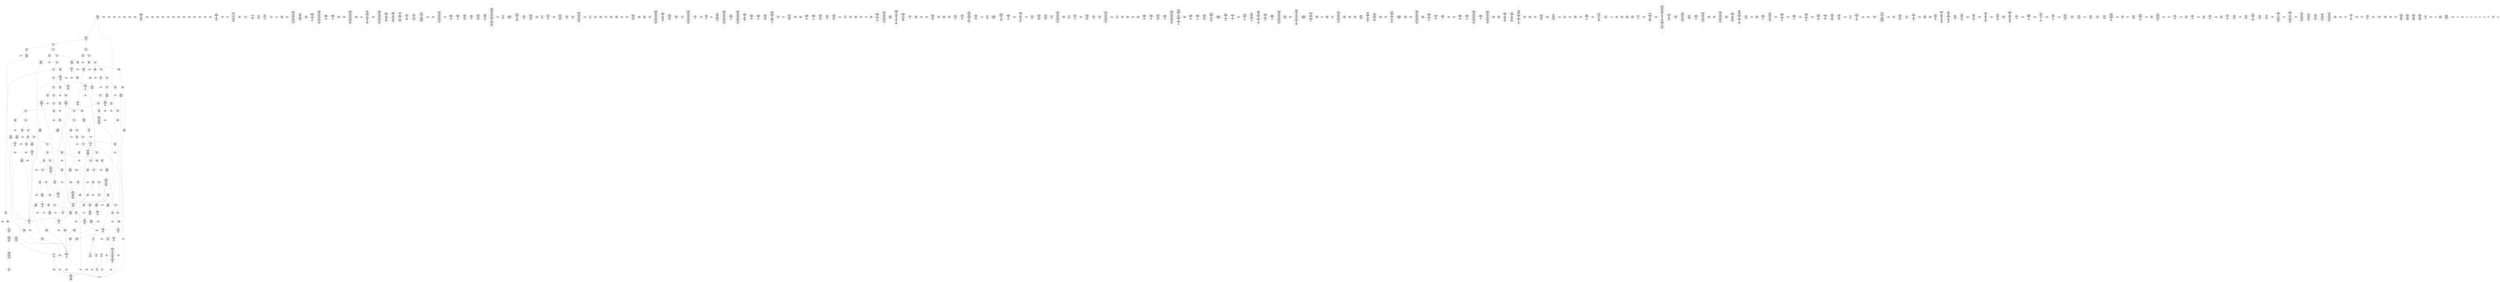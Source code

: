 /* Generated by GvGen v.1.0 (https://www.github.com/stricaud/gvgen) */

digraph G {
compound=true;
   node1 [label="[anywhere]"];
   node2 [label="# 0x0
PUSHX Data
PUSHX Data
MSTORE
PUSHX LogicData
CALLDATASIZE
LT
PUSHX Data
JUMPI
"];
   node3 [label="# 0xd
PUSHX Data
CALLDATALOAD
PUSHX BitData
SHR
PUSHX LogicData
GT
PUSHX Data
JUMPI
"];
   node4 [label="# 0x1e
PUSHX LogicData
EQ
PUSHX Data
JUMPI
"];
   node5 [label="# 0x29
PUSHX LogicData
EQ
PUSHX Data
JUMPI
"];
   node6 [label="# 0x34
PUSHX LogicData
EQ
PUSHX Data
JUMPI
"];
   node7 [label="# 0x3f
PUSHX LogicData
EQ
PUSHX Data
JUMPI
"];
   node8 [label="# 0x4a
PUSHX LogicData
EQ
PUSHX Data
JUMPI
"];
   node9 [label="# 0x55
PUSHX LogicData
EQ
PUSHX Data
JUMPI
"];
   node10 [label="# 0x60
PUSHX LogicData
EQ
PUSHX Data
JUMPI
"];
   node11 [label="# 0x6b
PUSHX LogicData
EQ
PUSHX Data
JUMPI
"];
   node12 [label="# 0x76
PUSHX LogicData
EQ
PUSHX Data
JUMPI
"];
   node13 [label="# 0x81
PUSHX LogicData
EQ
PUSHX Data
JUMPI
"];
   node14 [label="# 0x8c
PUSHX LogicData
EQ
PUSHX Data
JUMPI
"];
   node15 [label="# 0x97
PUSHX LogicData
EQ
PUSHX Data
JUMPI
"];
   node16 [label="# 0xa2
PUSHX LogicData
EQ
PUSHX Data
JUMPI
"];
   node17 [label="# 0xad
PUSHX LogicData
EQ
PUSHX Data
JUMPI
"];
   node18 [label="# 0xb8
PUSHX LogicData
EQ
PUSHX Data
JUMPI
"];
   node19 [label="# 0xc3
PUSHX LogicData
EQ
PUSHX Data
JUMPI
"];
   node20 [label="# 0xce
PUSHX LogicData
EQ
PUSHX Data
JUMPI
"];
   node21 [label="# 0xd9
PUSHX LogicData
EQ
PUSHX Data
JUMPI
"];
   node22 [label="# 0xe4
PUSHX LogicData
EQ
PUSHX Data
JUMPI
"];
   node23 [label="# 0xef
PUSHX LogicData
EQ
PUSHX Data
JUMPI
"];
   node24 [label="# 0xfa
PUSHX Data
REVERT
"];
   node25 [label="# 0xfe
JUMPDEST
PUSHX LogicData
EQ
PUSHX Data
JUMPI
"];
   node26 [label="# 0x10a
PUSHX LogicData
EQ
PUSHX Data
JUMPI
"];
   node27 [label="# 0x115
PUSHX LogicData
EQ
PUSHX Data
JUMPI
"];
   node28 [label="# 0x120
PUSHX LogicData
EQ
PUSHX Data
JUMPI
"];
   node29 [label="# 0x12b
PUSHX LogicData
EQ
PUSHX Data
JUMPI
"];
   node30 [label="# 0x136
PUSHX LogicData
EQ
PUSHX Data
JUMPI
"];
   node31 [label="# 0x141
PUSHX LogicData
EQ
PUSHX Data
JUMPI
"];
   node32 [label="# 0x14c
PUSHX LogicData
EQ
PUSHX Data
JUMPI
"];
   node33 [label="# 0x157
PUSHX LogicData
EQ
PUSHX Data
JUMPI
"];
   node34 [label="# 0x162
PUSHX LogicData
EQ
PUSHX Data
JUMPI
"];
   node35 [label="# 0x16d
PUSHX LogicData
EQ
PUSHX Data
JUMPI
"];
   node36 [label="# 0x178
PUSHX LogicData
EQ
PUSHX Data
JUMPI
"];
   node37 [label="# 0x183
PUSHX LogicData
EQ
PUSHX Data
JUMPI
"];
   node38 [label="# 0x18e
PUSHX LogicData
EQ
PUSHX Data
JUMPI
"];
   node39 [label="# 0x199
PUSHX LogicData
EQ
PUSHX Data
JUMPI
"];
   node40 [label="# 0x1a4
PUSHX LogicData
EQ
PUSHX Data
JUMPI
"];
   node41 [label="# 0x1af
PUSHX LogicData
EQ
PUSHX Data
JUMPI
"];
   node42 [label="# 0x1ba
PUSHX LogicData
EQ
PUSHX Data
JUMPI
"];
   node43 [label="# 0x1c5
PUSHX LogicData
EQ
PUSHX Data
JUMPI
"];
   node44 [label="# 0x1d0
JUMPDEST
PUSHX Data
REVERT
"];
   node45 [label="# 0x1d5
JUMPDEST
CALLVALUE
ISZERO
PUSHX Data
JUMPI
"];
   node46 [label="# 0x1dd
PUSHX Data
REVERT
"];
   node47 [label="# 0x1e1
JUMPDEST
PUSHX Data
PUSHX Data
CALLDATASIZE
PUSHX Data
PUSHX Data
JUMP
"];
   node48 [label="# 0x1f0
JUMPDEST
PUSHX Data
JUMP
"];
   node49 [label="# 0x1f5
JUMPDEST
PUSHX MemData
MLOAD
ISZERO
ISZERO
MSTORE
PUSHX ArithData
ADD
"];
   node50 [label="# 0x201
JUMPDEST
PUSHX MemData
MLOAD
SUB
RETURN
"];
   node51 [label="# 0x20a
JUMPDEST
CALLVALUE
ISZERO
PUSHX Data
JUMPI
"];
   node52 [label="# 0x212
PUSHX Data
REVERT
"];
   node53 [label="# 0x216
JUMPDEST
PUSHX StorData
SLOAD
PUSHX BitData
AND
PUSHX Data
JUMP
"];
   node54 [label="# 0x222
JUMPDEST
CALLVALUE
ISZERO
PUSHX Data
JUMPI
"];
   node55 [label="# 0x22a
PUSHX Data
REVERT
"];
   node56 [label="# 0x22e
JUMPDEST
PUSHX Data
PUSHX Data
JUMP
"];
   node57 [label="# 0x237
JUMPDEST
PUSHX MemData
MLOAD
PUSHX Data
PUSHX Data
JUMP
"];
   node58 [label="# 0x244
JUMPDEST
CALLVALUE
ISZERO
PUSHX Data
JUMPI
"];
   node59 [label="# 0x24c
PUSHX Data
REVERT
"];
   node60 [label="# 0x250
JUMPDEST
PUSHX Data
PUSHX Data
CALLDATASIZE
PUSHX Data
PUSHX Data
JUMP
"];
   node61 [label="# 0x25f
JUMPDEST
PUSHX Data
JUMP
"];
   node62 [label="# 0x264
JUMPDEST
PUSHX MemData
MLOAD
PUSHX Data
PUSHX Data
JUMP
"];
   node63 [label="# 0x271
JUMPDEST
CALLVALUE
ISZERO
PUSHX Data
JUMPI
"];
   node64 [label="# 0x279
PUSHX Data
REVERT
"];
   node65 [label="# 0x27d
JUMPDEST
PUSHX Data
PUSHX Data
CALLDATASIZE
PUSHX Data
PUSHX Data
JUMP
"];
   node66 [label="# 0x28c
JUMPDEST
PUSHX Data
JUMP
"];
   node67 [label="# 0x291
JUMPDEST
STOP
"];
   node68 [label="# 0x293
JUMPDEST
PUSHX Data
PUSHX Data
CALLDATASIZE
PUSHX Data
PUSHX Data
JUMP
"];
   node69 [label="# 0x2a1
JUMPDEST
PUSHX Data
JUMP
"];
   node70 [label="# 0x2a6
JUMPDEST
CALLVALUE
ISZERO
PUSHX Data
JUMPI
"];
   node71 [label="# 0x2ae
PUSHX Data
REVERT
"];
   node72 [label="# 0x2b2
JUMPDEST
PUSHX Data
PUSHX Data
JUMP
"];
   node73 [label="# 0x2bb
JUMPDEST
CALLVALUE
ISZERO
PUSHX Data
JUMPI
"];
   node74 [label="# 0x2c3
PUSHX Data
REVERT
"];
   node75 [label="# 0x2c7
JUMPDEST
PUSHX Data
PUSHX MemData
MLOAD
PUSHX ArithData
ADD
PUSHX Data
MSTORE
PUSHX Data
MSTORE
PUSHX ArithData
ADD
PUSHX BitData
PUSHX BitData
SHL
MSTORE
JUMP
"];
   node76 [label="# 0x2e8
JUMPDEST
PUSHX Data
PUSHX Data
CALLDATASIZE
PUSHX Data
PUSHX Data
JUMP
"];
   node77 [label="# 0x2f6
JUMPDEST
PUSHX Data
JUMP
"];
   node78 [label="# 0x2fb
JUMPDEST
CALLVALUE
ISZERO
PUSHX Data
JUMPI
"];
   node79 [label="# 0x303
PUSHX Data
REVERT
"];
   node80 [label="# 0x307
JUMPDEST
PUSHX StorData
SLOAD
"];
   node81 [label="# 0x30c
JUMPDEST
PUSHX MemData
MLOAD
MSTORE
PUSHX ArithData
ADD
PUSHX Data
JUMP
"];
   node82 [label="# 0x31a
JUMPDEST
CALLVALUE
ISZERO
PUSHX Data
JUMPI
"];
   node83 [label="# 0x322
PUSHX Data
REVERT
"];
   node84 [label="# 0x326
JUMPDEST
PUSHX StorData
SLOAD
PUSHX Data
JUMP
"];
   node85 [label="# 0x32f
JUMPDEST
CALLVALUE
ISZERO
PUSHX Data
JUMPI
"];
   node86 [label="# 0x337
PUSHX Data
REVERT
"];
   node87 [label="# 0x33b
JUMPDEST
PUSHX Data
PUSHX Data
CALLDATASIZE
PUSHX Data
PUSHX Data
JUMP
"];
   node88 [label="# 0x34a
JUMPDEST
PUSHX Data
JUMP
"];
   node89 [label="# 0x34f
JUMPDEST
CALLVALUE
ISZERO
PUSHX Data
JUMPI
"];
   node90 [label="# 0x357
PUSHX Data
REVERT
"];
   node91 [label="# 0x35b
JUMPDEST
PUSHX Data
PUSHX Data
CALLDATASIZE
PUSHX Data
PUSHX Data
JUMP
"];
   node92 [label="# 0x36a
JUMPDEST
PUSHX ArithData
PUSHX BitData
PUSHX BitData
SHL
SUB
AND
PUSHX Data
MSTORE
PUSHX Data
PUSHX Data
MSTORE
PUSHX Data
SHA3
SLOAD
JUMP
"];
   node93 [label="# 0x385
JUMPDEST
CALLVALUE
ISZERO
PUSHX Data
JUMPI
"];
   node94 [label="# 0x38d
PUSHX Data
REVERT
"];
   node95 [label="# 0x391
JUMPDEST
PUSHX Data
PUSHX Data
CALLDATASIZE
PUSHX Data
PUSHX Data
JUMP
"];
   node96 [label="# 0x3a0
JUMPDEST
PUSHX Data
JUMP
"];
   node97 [label="# 0x3a5
JUMPDEST
CALLVALUE
ISZERO
PUSHX Data
JUMPI
"];
   node98 [label="# 0x3ad
PUSHX Data
REVERT
"];
   node99 [label="# 0x3b1
JUMPDEST
PUSHX Data
PUSHX Data
JUMP
"];
   node100 [label="# 0x3bb
JUMPDEST
CALLVALUE
ISZERO
PUSHX Data
JUMPI
"];
   node101 [label="# 0x3c3
PUSHX Data
REVERT
"];
   node102 [label="# 0x3c7
JUMPDEST
CHAINID
PUSHX Data
JUMP
"];
   node103 [label="# 0x3ce
JUMPDEST
CALLVALUE
ISZERO
PUSHX Data
JUMPI
"];
   node104 [label="# 0x3d6
PUSHX Data
REVERT
"];
   node105 [label="# 0x3da
JUMPDEST
PUSHX Data
PUSHX Data
CALLDATASIZE
PUSHX Data
PUSHX Data
JUMP
"];
   node106 [label="# 0x3e9
JUMPDEST
PUSHX Data
JUMP
"];
   node107 [label="# 0x3ee
JUMPDEST
CALLVALUE
ISZERO
PUSHX Data
JUMPI
"];
   node108 [label="# 0x3f6
PUSHX Data
REVERT
"];
   node109 [label="# 0x3fa
JUMPDEST
PUSHX Data
PUSHX Data
CALLDATASIZE
PUSHX Data
PUSHX Data
JUMP
"];
   node110 [label="# 0x409
JUMPDEST
PUSHX Data
JUMP
"];
   node111 [label="# 0x40e
JUMPDEST
CALLVALUE
ISZERO
PUSHX Data
JUMPI
"];
   node112 [label="# 0x416
PUSHX Data
REVERT
"];
   node113 [label="# 0x41a
JUMPDEST
PUSHX Data
PUSHX Data
JUMP
"];
   node114 [label="# 0x423
JUMPDEST
CALLVALUE
ISZERO
PUSHX Data
JUMPI
"];
   node115 [label="# 0x42b
PUSHX Data
REVERT
"];
   node116 [label="# 0x42f
JUMPDEST
PUSHX Data
PUSHX Data
CALLDATASIZE
PUSHX Data
PUSHX Data
JUMP
"];
   node117 [label="# 0x43e
JUMPDEST
PUSHX Data
JUMP
"];
   node118 [label="# 0x443
JUMPDEST
CALLVALUE
ISZERO
PUSHX Data
JUMPI
"];
   node119 [label="# 0x44b
PUSHX Data
REVERT
"];
   node120 [label="# 0x44f
JUMPDEST
PUSHX Data
PUSHX Data
CALLDATASIZE
PUSHX Data
PUSHX Data
JUMP
"];
   node121 [label="# 0x45e
JUMPDEST
PUSHX Data
JUMP
"];
   node122 [label="# 0x463
JUMPDEST
CALLVALUE
ISZERO
PUSHX Data
JUMPI
"];
   node123 [label="# 0x46b
PUSHX Data
REVERT
"];
   node124 [label="# 0x46f
JUMPDEST
PUSHX Data
PUSHX Data
JUMP
"];
   node125 [label="# 0x478
JUMPDEST
CALLVALUE
ISZERO
PUSHX Data
JUMPI
"];
   node126 [label="# 0x480
PUSHX Data
REVERT
"];
   node127 [label="# 0x484
JUMPDEST
PUSHX StorData
SLOAD
PUSHX Data
PUSHX BitData
PUSHX BitData
SHL
DIV
PUSHX BitData
AND
JUMP
"];
   node128 [label="# 0x499
JUMPDEST
PUSHX MemData
MLOAD
PUSHX BitData
AND
MSTORE
PUSHX ArithData
ADD
PUSHX Data
JUMP
"];
   node129 [label="# 0x4ab
JUMPDEST
CALLVALUE
ISZERO
PUSHX Data
JUMPI
"];
   node130 [label="# 0x4b3
PUSHX Data
REVERT
"];
   node131 [label="# 0x4b7
JUMPDEST
PUSHX Data
PUSHX Data
JUMP
"];
   node132 [label="# 0x4c0
JUMPDEST
CALLVALUE
ISZERO
PUSHX Data
JUMPI
"];
   node133 [label="# 0x4c8
PUSHX Data
REVERT
"];
   node134 [label="# 0x4cc
JUMPDEST
PUSHX Data
PUSHX Data
JUMP
"];
   node135 [label="# 0x4d5
JUMPDEST
CALLVALUE
ISZERO
PUSHX Data
JUMPI
"];
   node136 [label="# 0x4dd
PUSHX Data
REVERT
"];
   node137 [label="# 0x4e1
JUMPDEST
PUSHX StorData
SLOAD
PUSHX Data
PUSHX ArithData
PUSHX BitData
PUSHX BitData
SHL
SUB
AND
JUMP
"];
   node138 [label="# 0x4f5
JUMPDEST
CALLVALUE
ISZERO
PUSHX Data
JUMPI
"];
   node139 [label="# 0x4fd
PUSHX Data
REVERT
"];
   node140 [label="# 0x501
JUMPDEST
PUSHX Data
PUSHX Data
JUMP
"];
   node141 [label="# 0x50a
JUMPDEST
CALLVALUE
ISZERO
PUSHX Data
JUMPI
"];
   node142 [label="# 0x512
PUSHX Data
REVERT
"];
   node143 [label="# 0x516
JUMPDEST
PUSHX Data
PUSHX StorData
SLOAD
JUMP
"];
   node144 [label="# 0x520
JUMPDEST
CALLVALUE
ISZERO
PUSHX Data
JUMPI
"];
   node145 [label="# 0x528
PUSHX Data
REVERT
"];
   node146 [label="# 0x52c
JUMPDEST
PUSHX Data
PUSHX Data
CALLDATASIZE
PUSHX Data
PUSHX Data
JUMP
"];
   node147 [label="# 0x53b
JUMPDEST
PUSHX Data
JUMP
"];
   node148 [label="# 0x540
JUMPDEST
CALLVALUE
ISZERO
PUSHX Data
JUMPI
"];
   node149 [label="# 0x548
PUSHX Data
REVERT
"];
   node150 [label="# 0x54c
JUMPDEST
PUSHX Data
PUSHX Data
CALLDATASIZE
PUSHX Data
PUSHX Data
JUMP
"];
   node151 [label="# 0x55b
JUMPDEST
PUSHX Data
JUMP
"];
   node152 [label="# 0x560
JUMPDEST
CALLVALUE
ISZERO
PUSHX Data
JUMPI
"];
   node153 [label="# 0x568
PUSHX Data
REVERT
"];
   node154 [label="# 0x56c
JUMPDEST
PUSHX Data
PUSHX Data
CALLDATASIZE
PUSHX Data
PUSHX Data
JUMP
"];
   node155 [label="# 0x57b
JUMPDEST
PUSHX Data
JUMP
"];
   node156 [label="# 0x580
JUMPDEST
CALLVALUE
ISZERO
PUSHX Data
JUMPI
"];
   node157 [label="# 0x588
PUSHX Data
REVERT
"];
   node158 [label="# 0x58c
JUMPDEST
PUSHX Data
PUSHX Data
CALLDATASIZE
PUSHX Data
PUSHX Data
JUMP
"];
   node159 [label="# 0x59b
JUMPDEST
PUSHX Data
JUMP
"];
   node160 [label="# 0x5a0
JUMPDEST
CALLVALUE
ISZERO
PUSHX Data
JUMPI
"];
   node161 [label="# 0x5a8
PUSHX Data
REVERT
"];
   node162 [label="# 0x5ac
JUMPDEST
PUSHX Data
PUSHX Data
JUMP
"];
   node163 [label="# 0x5b5
JUMPDEST
CALLVALUE
ISZERO
PUSHX Data
JUMPI
"];
   node164 [label="# 0x5bd
PUSHX Data
REVERT
"];
   node165 [label="# 0x5c1
JUMPDEST
PUSHX StorData
SLOAD
PUSHX Data
PUSHX BitData
PUSHX BitData
SHL
DIV
PUSHX ArithData
PUSHX BitData
PUSHX BitData
SHL
SUB
AND
JUMP
"];
   node166 [label="# 0x5dc
JUMPDEST
CALLVALUE
ISZERO
PUSHX Data
JUMPI
"];
   node167 [label="# 0x5e4
PUSHX Data
REVERT
"];
   node168 [label="# 0x5e8
JUMPDEST
PUSHX Data
PUSHX Data
JUMP
"];
   node169 [label="# 0x5f1
JUMPDEST
CALLVALUE
ISZERO
PUSHX Data
JUMPI
"];
   node170 [label="# 0x5f9
PUSHX Data
REVERT
"];
   node171 [label="# 0x5fd
JUMPDEST
PUSHX Data
PUSHX Data
CALLDATASIZE
PUSHX Data
PUSHX Data
JUMP
"];
   node172 [label="# 0x60c
JUMPDEST
PUSHX Data
JUMP
"];
   node173 [label="# 0x611
JUMPDEST
PUSHX Data
PUSHX Data
CALLDATASIZE
PUSHX Data
PUSHX Data
JUMP
"];
   node174 [label="# 0x61f
JUMPDEST
PUSHX Data
JUMP
"];
   node175 [label="# 0x624
JUMPDEST
CALLVALUE
ISZERO
PUSHX Data
JUMPI
"];
   node176 [label="# 0x62c
PUSHX Data
REVERT
"];
   node177 [label="# 0x630
JUMPDEST
PUSHX Data
PUSHX Data
CALLDATASIZE
PUSHX Data
PUSHX Data
JUMP
"];
   node178 [label="# 0x63f
JUMPDEST
PUSHX Data
JUMP
"];
   node179 [label="# 0x644
JUMPDEST
CALLVALUE
ISZERO
PUSHX Data
JUMPI
"];
   node180 [label="# 0x64c
PUSHX Data
REVERT
"];
   node181 [label="# 0x650
JUMPDEST
PUSHX Data
PUSHX Data
CALLDATASIZE
PUSHX Data
PUSHX Data
JUMP
"];
   node182 [label="# 0x65f
JUMPDEST
PUSHX Data
JUMP
"];
   node183 [label="# 0x664
JUMPDEST
PUSHX Data
PUSHX ArithData
PUSHX BitData
PUSHX BitData
SHL
SUB
NOT
AND
PUSHX BitData
PUSHX BitData
SHL
EQ
PUSHX Data
JUMPI
"];
   node184 [label="# 0x680
PUSHX Data
PUSHX Data
JUMP
"];
   node185 [label="# 0x689
JUMPDEST
JUMP
"];
   node186 [label="# 0x68f
JUMPDEST
PUSHX Data
PUSHX StorData
SLOAD
PUSHX Data
PUSHX Data
JUMP
"];
   node187 [label="# 0x69e
JUMPDEST
PUSHX ArithData
ADD
PUSHX ArithData
DIV
MUL
PUSHX ArithData
ADD
PUSHX MemData
MLOAD
ADD
PUSHX Data
MSTORE
MSTORE
PUSHX ArithData
ADD
SLOAD
PUSHX Data
PUSHX Data
JUMP
"];
   node188 [label="# 0x6ca
JUMPDEST
ISZERO
PUSHX Data
JUMPI
"];
   node189 [label="# 0x6d1
PUSHX LogicData
LT
PUSHX Data
JUMPI
"];
   node190 [label="# 0x6d9
PUSHX ArithData
SLOAD
DIV
MUL
MSTORE
PUSHX ArithData
ADD
PUSHX Data
JUMP
"];
   node191 [label="# 0x6ec
JUMPDEST
ADD
PUSHX Data
MSTORE
PUSHX Data
PUSHX Data
SHA3
"];
   node192 [label="# 0x6fa
JUMPDEST
SLOAD
MSTORE
PUSHX ArithData
ADD
PUSHX ArithData
ADD
GT
PUSHX Data
JUMPI
"];
   node193 [label="# 0x70e
SUB
PUSHX BitData
AND
ADD
"];
   node194 [label="# 0x717
JUMPDEST
JUMP
"];
   node195 [label="# 0x721
JUMPDEST
PUSHX Data
PUSHX Data
PUSHX Data
JUMP
"];
   node196 [label="# 0x72c
JUMPDEST
PUSHX Data
JUMPI
"];
   node197 [label="# 0x731
PUSHX MemData
MLOAD
PUSHX BitData
PUSHX BitData
SHL
MSTORE
PUSHX Data
PUSHX ArithData
ADD
MSTORE
PUSHX Data
PUSHX ArithData
ADD
MSTORE
PUSHX Data
PUSHX ArithData
ADD
MSTORE
PUSHX BitData
PUSHX BitData
SHL
PUSHX ArithData
ADD
MSTORE
PUSHX ArithData
ADD
"];
   node198 [label="# 0x789
JUMPDEST
PUSHX MemData
MLOAD
SUB
REVERT
"];
   node199 [label="# 0x792
JUMPDEST
PUSHX Data
MSTORE
PUSHX Data
PUSHX Data
MSTORE
PUSHX Data
SHA3
SLOAD
PUSHX ArithData
PUSHX BitData
PUSHX BitData
SHL
SUB
AND
JUMP
"];
   node200 [label="# 0x7ae
JUMPDEST
PUSHX Data
PUSHX Data
PUSHX Data
JUMP
"];
   node201 [label="# 0x7b9
JUMPDEST
PUSHX ArithData
PUSHX BitData
PUSHX BitData
SHL
SUB
AND
PUSHX ArithData
PUSHX BitData
PUSHX BitData
SHL
SUB
AND
EQ
ISZERO
PUSHX Data
JUMPI
"];
   node202 [label="# 0x7d6
PUSHX MemData
MLOAD
PUSHX BitData
PUSHX BitData
SHL
MSTORE
PUSHX Data
PUSHX ArithData
ADD
MSTORE
PUSHX Data
PUSHX ArithData
ADD
MSTORE
PUSHX Data
PUSHX ArithData
ADD
MSTORE
PUSHX BitData
PUSHX BitData
SHL
PUSHX ArithData
ADD
MSTORE
PUSHX ArithData
ADD
PUSHX Data
JUMP
"];
   node203 [label="# 0x827
JUMPDEST
PUSHX ArithData
PUSHX BitData
PUSHX BitData
SHL
SUB
AND
PUSHX Data
PUSHX Data
JUMP
"];
   node204 [label="# 0x839
JUMPDEST
PUSHX ArithData
PUSHX BitData
PUSHX BitData
SHL
SUB
AND
EQ
PUSHX Data
JUMPI
"];
   node205 [label="# 0x849
PUSHX Data
PUSHX Data
PUSHX Data
JUMP
"];
   node206 [label="# 0x855
JUMPDEST
PUSHX Data
JUMPI
"];
   node207 [label="# 0x85a
PUSHX MemData
MLOAD
PUSHX BitData
PUSHX BitData
SHL
MSTORE
PUSHX Data
PUSHX ArithData
ADD
MSTORE
PUSHX Data
PUSHX ArithData
ADD
MSTORE
PUSHX Data
PUSHX ArithData
ADD
MSTORE
PUSHX BitData
PUSHX BitData
SHL
PUSHX ArithData
ADD
MSTORE
PUSHX ArithData
ADD
PUSHX Data
JUMP
"];
   node208 [label="# 0x8c2
JUMPDEST
PUSHX Data
PUSHX Data
JUMP
"];
   node209 [label="# 0x8cc
JUMPDEST
JUMP
"];
   node210 [label="# 0x8d1
JUMPDEST
PUSHX Data
MLOAD
PUSHX ArithData
ADD
MSTORE
PUSHX ArithData
PUSHX BitData
PUSHX BitData
SHL
SUB
AND
PUSHX Data
MSTORE
PUSHX Data
PUSHX ArithData
MSTORE
SHA3
SLOAD
MSTORE
ADD
MSTORE
ADD
MSTORE
PUSHX Data
PUSHX Data
JUMP
"];
   node211 [label="# 0x90f
JUMPDEST
PUSHX Data
JUMPI
"];
   node212 [label="# 0x914
PUSHX MemData
MLOAD
PUSHX BitData
PUSHX BitData
SHL
MSTORE
PUSHX Data
PUSHX ArithData
ADD
MSTORE
PUSHX Data
PUSHX ArithData
ADD
MSTORE
PUSHX Data
PUSHX ArithData
ADD
MSTORE
PUSHX BitData
PUSHX BitData
SHL
PUSHX ArithData
ADD
MSTORE
PUSHX ArithData
ADD
PUSHX Data
JUMP
"];
   node213 [label="# 0x965
JUMPDEST
PUSHX ArithData
PUSHX BitData
PUSHX BitData
SHL
SUB
AND
PUSHX Data
MSTORE
PUSHX Data
PUSHX Data
MSTORE
PUSHX Data
SHA3
SLOAD
PUSHX Data
PUSHX Data
PUSHX Data
JUMP
"];
   node214 [label="# 0x989
JUMPDEST
PUSHX ArithData
PUSHX BitData
PUSHX BitData
SHL
SUB
AND
PUSHX Data
MSTORE
PUSHX Data
PUSHX Data
MSTORE
PUSHX MemData
SHA3
SSTORE
MLOAD
PUSHX Data
PUSHX Data
CALLER
PUSHX Data
JUMP
"];
   node215 [label="# 0x9d9
JUMPDEST
PUSHX MemData
MLOAD
SUB
LOGX
PUSHX Data
ADDRESS
PUSHX ArithData
PUSHX BitData
PUSHX BitData
SHL
SUB
AND
PUSHX MemData
MLOAD
PUSHX ArithData
ADD
PUSHX Data
PUSHX Data
JUMP
"];
   node216 [label="# 0xa01
JUMPDEST
PUSHX MemData
MLOAD
PUSHX BitData
NOT
SUB
ADD
MSTORE
MSTORE
PUSHX Data
PUSHX Data
JUMP
"];
   node217 [label="# 0xa1b
JUMPDEST
PUSHX Data
PUSHX MemData
MLOAD
SUB
PUSHX Data
GAS
CALL
RETURNDATASIZE
PUSHX LogicData
EQ
PUSHX Data
JUMPI
"];
   node218 [label="# 0xa37
PUSHX MemData
MLOAD
PUSHX BitData
NOT
PUSHX ArithData
RETURNDATASIZE
ADD
AND
ADD
PUSHX Data
MSTORE
RETURNDATASIZE
MSTORE
RETURNDATASIZE
PUSHX Data
PUSHX ArithData
ADD
RETURNDATACOPY
PUSHX Data
JUMP
"];
   node219 [label="# 0xa58
JUMPDEST
PUSHX Data
"];
   node220 [label="# 0xa5d
JUMPDEST
PUSHX Data
JUMPI
"];
   node221 [label="# 0xa68
PUSHX MemData
MLOAD
PUSHX BitData
PUSHX BitData
SHL
MSTORE
PUSHX Data
PUSHX ArithData
ADD
MSTORE
PUSHX Data
PUSHX ArithData
ADD
MSTORE
PUSHX BitData
PUSHX BitData
SHL
PUSHX ArithData
ADD
MSTORE
PUSHX ArithData
ADD
PUSHX Data
JUMP
"];
   node222 [label="# 0xaae
JUMPDEST
JUMP
"];
   node223 [label="# 0xaba
JUMPDEST
PUSHX Data
PUSHX Data
JUMP
"];
   node224 [label="# 0xac2
JUMPDEST
PUSHX ArithData
PUSHX BitData
PUSHX BitData
SHL
SUB
AND
PUSHX Data
PUSHX Data
JUMP
"];
   node225 [label="# 0xad3
JUMPDEST
PUSHX ArithData
PUSHX BitData
PUSHX BitData
SHL
SUB
AND
EQ
PUSHX Data
JUMPI
"];
   node226 [label="# 0xae2
PUSHX MemData
MLOAD
PUSHX BitData
PUSHX BitData
SHL
MSTORE
PUSHX ArithData
ADD
PUSHX Data
PUSHX Data
JUMP
"];
   node227 [label="# 0xaf9
JUMPDEST
PUSHX StorData
SLOAD
PUSHX BitData
AND
ISZERO
PUSHX Data
JUMPI
"];
   node228 [label="# 0xb05
PUSHX MemData
MLOAD
PUSHX BitData
PUSHX BitData
SHL
MSTORE
PUSHX ArithData
ADD
PUSHX Data
PUSHX Data
JUMP
"];
   node229 [label="# 0xb1c
JUMPDEST
TIMESTAMP
PUSHX Data
SSTORE
PUSHX StorData
SLOAD
PUSHX BitData
NOT
AND
PUSHX BitData
OR
SSTORE
JUMP
"];
   node230 [label="# 0xb2f
JUMPDEST
PUSHX StorData
SLOAD
PUSHX MemData
MLOAD
PUSHX BitData
PUSHX BitData
SHL
MSTORE
CALLER
PUSHX ArithData
ADD
MSTORE
ADDRESS
PUSHX ArithData
ADD
MSTORE
PUSHX ArithData
ADD
MSTORE
PUSHX ArithData
PUSHX BitData
PUSHX BitData
SHL
SUB
AND
PUSHX Data
PUSHX ArithData
ADD
PUSHX Data
PUSHX MemData
MLOAD
SUB
PUSHX Data
EXTCODESIZE
ISZERO
ISZERO
PUSHX Data
JUMPI
"];
   node231 [label="# 0xb7d
PUSHX Data
REVERT
"];
   node232 [label="# 0xb81
JUMPDEST
GAS
CALL
ISZERO
ISZERO
PUSHX Data
JUMPI
"];
   node233 [label="# 0xb8c
RETURNDATASIZE
PUSHX Data
RETURNDATACOPY
RETURNDATASIZE
PUSHX Data
REVERT
"];
   node234 [label="# 0xb95
JUMPDEST
PUSHX MemData
MLOAD
RETURNDATASIZE
PUSHX BitData
NOT
PUSHX ArithData
ADD
AND
ADD
PUSHX Data
MSTORE
ADD
PUSHX Data
PUSHX Data
JUMP
"];
   node235 [label="# 0xbb9
JUMPDEST
PUSHX StorData
SLOAD
PUSHX BitData
AND
PUSHX Data
JUMPI
"];
   node236 [label="# 0xbc5
PUSHX MemData
MLOAD
PUSHX BitData
PUSHX BitData
SHL
MSTORE
PUSHX ArithData
ADD
PUSHX Data
PUSHX Data
JUMP
"];
   node237 [label="# 0xbdc
JUMPDEST
PUSHX Data
PUSHX Data
JUMP
"];
   node238 [label="# 0xbe4
JUMPDEST
GT
ISZERO
ISZERO
PUSHX Data
JUMPI
"];
   node239 [label="# 0xbee
PUSHX StorData
SLOAD
PUSHX BitData
PUSHX BitData
SHL
DIV
PUSHX BitData
AND
GT
ISZERO
"];
   node240 [label="# 0xbff
JUMPDEST
PUSHX Data
JUMPI
"];
   node241 [label="# 0xc04
PUSHX MemData
MLOAD
PUSHX BitData
PUSHX BitData
SHL
MSTORE
PUSHX ArithData
ADD
PUSHX Data
PUSHX Data
JUMP
"];
   node242 [label="# 0xc1b
JUMPDEST
PUSHX StorData
SLOAD
PUSHX Data
PUSHX Data
JUMP
"];
   node243 [label="# 0xc28
JUMPDEST
CALLVALUE
EQ
PUSHX Data
JUMPI
"];
   node244 [label="# 0xc2f
PUSHX MemData
MLOAD
PUSHX BitData
PUSHX BitData
SHL
MSTORE
PUSHX Data
PUSHX ArithData
ADD
MSTORE
PUSHX Data
PUSHX ArithData
ADD
MSTORE
PUSHX Data
PUSHX ArithData
ADD
MSTORE
PUSHX ArithData
ADD
PUSHX Data
JUMP
"];
   node245 [label="# 0xc76
JUMPDEST
PUSHX Data
"];
   node246 [label="# 0xc79
JUMPDEST
LT
ISZERO
PUSHX Data
JUMPI
"];
   node247 [label="# 0xc82
PUSHX Data
CALLER
PUSHX Data
JUMP
"];
   node248 [label="# 0xc8a
JUMPDEST
PUSHX Data
PUSHX Data
JUMP
"];
   node249 [label="# 0xc94
JUMPDEST
PUSHX Data
JUMP
"];
   node250 [label="# 0xc9c
JUMPDEST
PUSHX Data
PUSHX Data
JUMP
"];
   node251 [label="# 0xca6
JUMPDEST
JUMP
"];
   node252 [label="# 0xca9
JUMPDEST
PUSHX Data
PUSHX Data
PUSHX Data
JUMP
"];
   node253 [label="# 0xcb4
JUMPDEST
PUSHX Data
JUMP
"];
   node254 [label="# 0xcba
JUMPDEST
PUSHX Data
JUMPI
"];
   node255 [label="# 0xcbf
PUSHX MemData
MLOAD
PUSHX BitData
PUSHX BitData
SHL
MSTORE
PUSHX ArithData
ADD
PUSHX Data
PUSHX Data
JUMP
"];
   node256 [label="# 0xcd6
JUMPDEST
PUSHX Data
PUSHX Data
JUMP
"];
   node257 [label="# 0xce1
JUMPDEST
PUSHX Data
PUSHX Data
PUSHX Data
JUMP
"];
   node258 [label="# 0xcec
JUMPDEST
LT
PUSHX Data
JUMPI
"];
   node259 [label="# 0xcf3
PUSHX MemData
MLOAD
PUSHX BitData
PUSHX BitData
SHL
MSTORE
PUSHX Data
PUSHX ArithData
ADD
MSTORE
PUSHX Data
PUSHX ArithData
ADD
MSTORE
PUSHX Data
PUSHX ArithData
ADD
MSTORE
PUSHX BitData
PUSHX BitData
SHL
PUSHX ArithData
ADD
MSTORE
PUSHX ArithData
ADD
PUSHX Data
JUMP
"];
   node260 [label="# 0xd4e
JUMPDEST
PUSHX ArithData
PUSHX BitData
PUSHX BitData
SHL
SUB
AND
PUSHX Data
MSTORE
PUSHX Data
PUSHX Data
MSTORE
PUSHX Data
SHA3
MSTORE
MSTORE
SHA3
SLOAD
JUMP
"];
   node261 [label="# 0xd77
JUMPDEST
PUSHX Data
PUSHX MemData
MLOAD
PUSHX ArithData
ADD
PUSHX Data
MSTORE
PUSHX Data
MSTORE
PUSHX Data
JUMP
"];
   node262 [label="# 0xd92
JUMPDEST
PUSHX Data
PUSHX Data
PUSHX StorData
SLOAD
JUMP
"];
   node263 [label="# 0xd9d
JUMPDEST
LT
PUSHX Data
JUMPI
"];
   node264 [label="# 0xda4
PUSHX MemData
MLOAD
PUSHX BitData
PUSHX BitData
SHL
MSTORE
PUSHX Data
PUSHX ArithData
ADD
MSTORE
PUSHX Data
PUSHX ArithData
ADD
MSTORE
PUSHX Data
PUSHX ArithData
ADD
MSTORE
PUSHX BitData
PUSHX BitData
SHL
PUSHX ArithData
ADD
MSTORE
PUSHX ArithData
ADD
PUSHX Data
JUMP
"];
   node265 [label="# 0xe00
JUMPDEST
PUSHX StorData
SLOAD
LT
PUSHX Data
JUMPI
"];
   node266 [label="# 0xe0c
PUSHX Data
PUSHX Data
JUMP
"];
   node267 [label="# 0xe13
JUMPDEST
PUSHX Data
MSTORE
PUSHX Data
PUSHX Data
SHA3
ADD
SLOAD
JUMP
"];
   node268 [label="# 0xe25
JUMPDEST
PUSHX Data
PUSHX StorData
SLOAD
PUSHX LogicData
GT
ISZERO
PUSHX Data
JUMPI
"];
   node269 [label="# 0xe34
PUSHX StorData
SLOAD
PUSHX Data
PUSHX Data
PUSHX Data
JUMP
"];
   node270 [label="# 0xe42
JUMPDEST
JUMP
"];
   node271 [label="# 0xe47
JUMPDEST
PUSHX Data
JUMP
"];
   node272 [label="# 0xe4d
JUMPDEST
JUMP
"];
   node273 [label="# 0xe50
JUMPDEST
PUSHX Data
MSTORE
PUSHX Data
PUSHX Data
MSTORE
PUSHX Data
SHA3
SLOAD
PUSHX ArithData
PUSHX BitData
PUSHX BitData
SHL
SUB
AND
PUSHX Data
JUMPI
"];
   node274 [label="# 0xe6e
PUSHX MemData
MLOAD
PUSHX BitData
PUSHX BitData
SHL
MSTORE
PUSHX Data
PUSHX ArithData
ADD
MSTORE
PUSHX Data
PUSHX ArithData
ADD
MSTORE
PUSHX Data
PUSHX ArithData
ADD
MSTORE
PUSHX BitData
PUSHX BitData
SHL
PUSHX ArithData
ADD
MSTORE
PUSHX ArithData
ADD
PUSHX Data
JUMP
"];
   node275 [label="# 0xec7
JUMPDEST
PUSHX Data
PUSHX ArithData
PUSHX BitData
PUSHX BitData
SHL
SUB
AND
PUSHX Data
JUMPI
"];
   node276 [label="# 0xed8
PUSHX MemData
MLOAD
PUSHX BitData
PUSHX BitData
SHL
MSTORE
PUSHX Data
PUSHX ArithData
ADD
MSTORE
PUSHX Data
PUSHX ArithData
ADD
MSTORE
PUSHX Data
PUSHX ArithData
ADD
MSTORE
PUSHX BitData
PUSHX BitData
SHL
PUSHX ArithData
ADD
MSTORE
PUSHX ArithData
ADD
PUSHX Data
JUMP
"];
   node277 [label="# 0xf32
JUMPDEST
PUSHX ArithData
PUSHX BitData
PUSHX BitData
SHL
SUB
AND
PUSHX Data
MSTORE
PUSHX Data
PUSHX Data
MSTORE
PUSHX Data
SHA3
SLOAD
JUMP
"];
   node278 [label="# 0xf4e
JUMPDEST
PUSHX Data
PUSHX Data
JUMP
"];
   node279 [label="# 0xf56
JUMPDEST
PUSHX ArithData
PUSHX BitData
PUSHX BitData
SHL
SUB
AND
PUSHX Data
PUSHX Data
JUMP
"];
   node280 [label="# 0xf67
JUMPDEST
PUSHX ArithData
PUSHX BitData
PUSHX BitData
SHL
SUB
AND
EQ
PUSHX Data
JUMPI
"];
   node281 [label="# 0xf76
PUSHX MemData
MLOAD
PUSHX BitData
PUSHX BitData
SHL
MSTORE
PUSHX ArithData
ADD
PUSHX Data
PUSHX Data
JUMP
"];
   node282 [label="# 0xf8d
JUMPDEST
PUSHX StorData
SLOAD
PUSHX MemData
MLOAD
PUSHX Data
PUSHX ArithData
PUSHX BitData
PUSHX BitData
SHL
SUB
AND
PUSHX Data
LOGX
PUSHX StorData
SLOAD
PUSHX ArithData
PUSHX BitData
PUSHX BitData
SHL
SUB
NOT
AND
SSTORE
JUMP
"];
   node283 [label="# 0xfd7
JUMPDEST
PUSHX StorData
SLOAD
PUSHX Data
PUSHX BitData
AND
PUSHX Data
JUMPI
"];
   node284 [label="# 0xfe5
PUSHX MemData
MLOAD
PUSHX BitData
PUSHX BitData
SHL
MSTORE
PUSHX ArithData
ADD
PUSHX Data
PUSHX Data
JUMP
"];
   node285 [label="# 0xffc
JUMPDEST
PUSHX StorData
SLOAD
PUSHX StorData
SLOAD
PUSHX Data
PUSHX BitData
AND
PUSHX Data
JUMP
"];
   node286 [label="# 0x1012
JUMPDEST
TIMESTAMP
LT
PUSHX Data
JUMPI
"];
   node287 [label="# 0x1019
PUSHX Data
JUMP
"];
   node288 [label="# 0x101e
JUMPDEST
PUSHX StorData
SLOAD
PUSHX StorData
SLOAD
TIMESTAMP
PUSHX Data
PUSHX BitData
AND
PUSHX Data
JUMP
"];
   node289 [label="# 0x1038
JUMPDEST
PUSHX Data
PUSHX Data
JUMP
"];
   node290 [label="# 0x1042
JUMPDEST
PUSHX StorData
SLOAD
PUSHX ArithData
PUSHX BitData
PUSHX BitData
SHL
SUB
AND
JUMP
"];
   node291 [label="# 0x1051
JUMPDEST
PUSHX Data
PUSHX StorData
SLOAD
PUSHX Data
PUSHX Data
JUMP
"];
   node292 [label="# 0x1060
JUMPDEST
PUSHX Data
PUSHX Data
JUMP
"];
   node293 [label="# 0x1068
JUMPDEST
PUSHX ArithData
PUSHX BitData
PUSHX BitData
SHL
SUB
AND
PUSHX Data
PUSHX Data
JUMP
"];
   node294 [label="# 0x1079
JUMPDEST
PUSHX ArithData
PUSHX BitData
PUSHX BitData
SHL
SUB
AND
EQ
PUSHX Data
JUMPI
"];
   node295 [label="# 0x1088
PUSHX MemData
MLOAD
PUSHX BitData
PUSHX BitData
SHL
MSTORE
PUSHX ArithData
ADD
PUSHX Data
PUSHX Data
JUMP
"];
   node296 [label="# 0x109f
JUMPDEST
PUSHX StorData
SLOAD
PUSHX BitData
AND
ISZERO
PUSHX Data
JUMPI
"];
   node297 [label="# 0x10ab
PUSHX MemData
MLOAD
PUSHX BitData
PUSHX BitData
SHL
MSTORE
PUSHX ArithData
ADD
PUSHX Data
PUSHX Data
JUMP
"];
   node298 [label="# 0x10c2
JUMPDEST
PUSHX Data
"];
   node299 [label="# 0x10c5
JUMPDEST
LT
ISZERO
PUSHX Data
JUMPI
"];
   node300 [label="# 0x10ce
PUSHX Data
CALLER
PUSHX Data
JUMP
"];
   node301 [label="# 0x10d6
JUMPDEST
PUSHX Data
PUSHX Data
JUMP
"];
   node302 [label="# 0x10e0
JUMPDEST
PUSHX Data
JUMP
"];
   node303 [label="# 0x10e8
JUMPDEST
JUMP
"];
   node304 [label="# 0x10ec
JUMPDEST
PUSHX Data
PUSHX Data
JUMP
"];
   node305 [label="# 0x10f4
JUMPDEST
PUSHX ArithData
PUSHX BitData
PUSHX BitData
SHL
SUB
AND
PUSHX ArithData
PUSHX BitData
PUSHX BitData
SHL
SUB
AND
EQ
ISZERO
PUSHX Data
JUMPI
"];
   node306 [label="# 0x110e
PUSHX MemData
MLOAD
PUSHX BitData
PUSHX BitData
SHL
MSTORE
PUSHX Data
PUSHX ArithData
ADD
MSTORE
PUSHX Data
PUSHX ArithData
ADD
MSTORE
PUSHX BitData
PUSHX BitData
SHL
PUSHX ArithData
ADD
MSTORE
PUSHX ArithData
ADD
PUSHX Data
JUMP
"];
   node307 [label="# 0x1151
JUMPDEST
PUSHX Data
PUSHX Data
PUSHX Data
PUSHX Data
JUMP
"];
   node308 [label="# 0x115e
JUMPDEST
PUSHX ArithData
PUSHX BitData
PUSHX BitData
SHL
SUB
AND
MSTORE
PUSHX ArithData
ADD
MSTORE
PUSHX ArithData
ADD
PUSHX Data
SHA3
AND
MSTORE
MSTORE
SHA3
SLOAD
PUSHX BitData
NOT
AND
ISZERO
ISZERO
OR
SSTORE
PUSHX Data
PUSHX Data
JUMP
"];
   node309 [label="# 0x11a2
JUMPDEST
PUSHX ArithData
PUSHX BitData
PUSHX BitData
SHL
SUB
AND
PUSHX Data
PUSHX MemData
MLOAD
PUSHX Data
ISZERO
ISZERO
MSTORE
PUSHX ArithData
ADD
JUMP
"];
   node310 [label="# 0x11de
JUMPDEST
PUSHX MemData
MLOAD
SUB
LOGX
JUMP
"];
   node311 [label="# 0x11ea
JUMPDEST
PUSHX Data
PUSHX Data
PUSHX Data
JUMP
"];
   node312 [label="# 0x11f5
JUMPDEST
PUSHX Data
JUMP
"];
   node313 [label="# 0x11fb
JUMPDEST
PUSHX Data
JUMPI
"];
   node314 [label="# 0x1200
PUSHX MemData
MLOAD
PUSHX BitData
PUSHX BitData
SHL
MSTORE
PUSHX ArithData
ADD
PUSHX Data
PUSHX Data
JUMP
"];
   node315 [label="# 0x1217
JUMPDEST
PUSHX Data
PUSHX Data
JUMP
"];
   node316 [label="# 0x1223
JUMPDEST
JUMP
"];
   node317 [label="# 0x1229
JUMPDEST
PUSHX Data
PUSHX Data
PUSHX Data
JUMP
"];
   node318 [label="# 0x1233
JUMPDEST
PUSHX Data
PUSHX Data
JUMP
"];
   node319 [label="# 0x123c
JUMPDEST
PUSHX MemData
MLOAD
PUSHX ArithData
ADD
PUSHX Data
PUSHX Data
JUMP
"];
   node320 [label="# 0x124d
JUMPDEST
PUSHX MemData
MLOAD
PUSHX ArithData
SUB
SUB
MSTORE
PUSHX Data
MSTORE
JUMP
"];
   node321 [label="# 0x1263
JUMPDEST
PUSHX Data
PUSHX MemData
MLOAD
PUSHX ArithData
ADD
PUSHX Data
MSTORE
PUSHX Data
MSTORE
PUSHX ArithData
ADD
PUSHX Data
PUSHX Data
CODECOPY
JUMP
"];
   node322 [label="# 0x1283
JUMPDEST
PUSHX Data
PUSHX MemData
MLOAD
PUSHX ArithData
ADD
PUSHX Data
MSTORE
PUSHX Data
MSTORE
PUSHX ArithData
ADD
PUSHX Data
PUSHX Data
CODECOPY
JUMP
"];
   node323 [label="# 0x12a3
JUMPDEST
PUSHX StorData
SLOAD
PUSHX MemData
MLOAD
PUSHX BitData
PUSHX BitData
SHL
MSTORE
PUSHX Data
PUSHX ArithData
PUSHX BitData
PUSHX BitData
SHL
SUB
AND
AND
PUSHX Data
PUSHX Data
PUSHX ArithData
ADD
PUSHX Data
JUMP
"];
   node324 [label="# 0x12dc
JUMPDEST
PUSHX Data
PUSHX MemData
MLOAD
SUB
EXTCODESIZE
ISZERO
ISZERO
PUSHX Data
JUMPI
"];
   node325 [label="# 0x12f0
PUSHX Data
REVERT
"];
   node326 [label="# 0x12f4
JUMPDEST
GAS
STATICCALL
ISZERO
ISZERO
PUSHX Data
JUMPI
"];
   node327 [label="# 0x12ff
RETURNDATASIZE
PUSHX Data
RETURNDATACOPY
RETURNDATASIZE
PUSHX Data
REVERT
"];
   node328 [label="# 0x1308
JUMPDEST
PUSHX MemData
MLOAD
RETURNDATASIZE
PUSHX BitData
NOT
PUSHX ArithData
ADD
AND
ADD
PUSHX Data
MSTORE
ADD
PUSHX Data
PUSHX Data
JUMP
"];
   node329 [label="# 0x132c
JUMPDEST
PUSHX ArithData
PUSHX BitData
PUSHX BitData
SHL
SUB
AND
EQ
ISZERO
PUSHX Data
JUMPI
"];
   node330 [label="# 0x133c
PUSHX Data
PUSHX Data
JUMP
"];
   node331 [label="# 0x1345
JUMPDEST
PUSHX ArithData
PUSHX BitData
PUSHX BitData
SHL
SUB
AND
PUSHX Data
MSTORE
PUSHX Data
PUSHX Data
MSTORE
PUSHX Data
SHA3
AND
MSTORE
MSTORE
SHA3
SLOAD
PUSHX BitData
AND
"];
   node332 [label="# 0x136f
JUMPDEST
JUMP
"];
   node333 [label="# 0x1377
JUMPDEST
PUSHX StorData
SLOAD
PUSHX BitData
AND
PUSHX Data
JUMPI
"];
   node334 [label="# 0x1382
PUSHX MemData
MLOAD
PUSHX BitData
PUSHX BitData
SHL
MSTORE
PUSHX ArithData
ADD
PUSHX Data
PUSHX Data
JUMP
"];
   node335 [label="# 0x1399
JUMPDEST
PUSHX StorData
SLOAD
PUSHX StorData
SLOAD
PUSHX Data
PUSHX BitData
AND
PUSHX Data
JUMP
"];
   node336 [label="# 0x13af
JUMPDEST
TIMESTAMP
LT
ISZERO
PUSHX Data
JUMPI
"];
   node337 [label="# 0x13b7
PUSHX MemData
MLOAD
PUSHX BitData
PUSHX BitData
SHL
MSTORE
PUSHX Data
PUSHX ArithData
ADD
MSTORE
PUSHX Data
PUSHX ArithData
ADD
MSTORE
PUSHX BitData
PUSHX BitData
SHL
PUSHX ArithData
ADD
MSTORE
PUSHX ArithData
ADD
PUSHX Data
JUMP
"];
   node338 [label="# 0x13f6
JUMPDEST
PUSHX Data
PUSHX Data
JUMP
"];
   node339 [label="# 0x13fe
JUMPDEST
GT
ISZERO
ISZERO
PUSHX Data
JUMPI
"];
   node340 [label="# 0x1408
PUSHX StorData
SLOAD
PUSHX BitData
PUSHX BitData
SHL
DIV
PUSHX BitData
AND
GT
ISZERO
"];
   node341 [label="# 0x1419
JUMPDEST
PUSHX Data
JUMPI
"];
   node342 [label="# 0x141e
PUSHX MemData
MLOAD
PUSHX BitData
PUSHX BitData
SHL
MSTORE
PUSHX ArithData
ADD
PUSHX Data
PUSHX Data
JUMP
"];
   node343 [label="# 0x1435
JUMPDEST
PUSHX StorData
SLOAD
PUSHX Data
PUSHX Data
JUMP
"];
   node344 [label="# 0x1442
JUMPDEST
CALLVALUE
EQ
PUSHX Data
JUMPI
"];
   node345 [label="# 0x1449
PUSHX MemData
MLOAD
PUSHX BitData
PUSHX BitData
SHL
MSTORE
PUSHX Data
PUSHX ArithData
ADD
MSTORE
PUSHX Data
PUSHX ArithData
ADD
MSTORE
PUSHX BitData
PUSHX BitData
SHL
PUSHX ArithData
ADD
MSTORE
PUSHX ArithData
ADD
PUSHX Data
JUMP
"];
   node346 [label="# 0x148f
JUMPDEST
PUSHX Data
"];
   node347 [label="# 0x1492
JUMPDEST
LT
ISZERO
PUSHX Data
JUMPI
"];
   node348 [label="# 0x149b
PUSHX Data
CALLER
PUSHX Data
JUMP
"];
   node349 [label="# 0x14a3
JUMPDEST
PUSHX Data
PUSHX Data
JUMP
"];
   node350 [label="# 0x14ad
JUMPDEST
PUSHX Data
JUMP
"];
   node351 [label="# 0x14b5
JUMPDEST
PUSHX Data
PUSHX Data
JUMP
"];
   node352 [label="# 0x14bd
JUMPDEST
PUSHX ArithData
PUSHX BitData
PUSHX BitData
SHL
SUB
AND
PUSHX Data
PUSHX Data
JUMP
"];
   node353 [label="# 0x14ce
JUMPDEST
PUSHX ArithData
PUSHX BitData
PUSHX BitData
SHL
SUB
AND
EQ
PUSHX Data
JUMPI
"];
   node354 [label="# 0x14dd
PUSHX MemData
MLOAD
PUSHX BitData
PUSHX BitData
SHL
MSTORE
PUSHX ArithData
ADD
PUSHX Data
PUSHX Data
JUMP
"];
   node355 [label="# 0x14f4
JUMPDEST
PUSHX ArithData
PUSHX BitData
PUSHX BitData
SHL
SUB
AND
PUSHX Data
JUMPI
"];
   node356 [label="# 0x1503
PUSHX MemData
MLOAD
PUSHX BitData
PUSHX BitData
SHL
MSTORE
PUSHX Data
PUSHX ArithData
ADD
MSTORE
PUSHX Data
PUSHX ArithData
ADD
MSTORE
PUSHX Data
PUSHX ArithData
ADD
MSTORE
PUSHX BitData
PUSHX BitData
SHL
PUSHX ArithData
ADD
MSTORE
PUSHX ArithData
ADD
PUSHX Data
JUMP
"];
   node357 [label="# 0x1559
JUMPDEST
PUSHX StorData
SLOAD
PUSHX MemData
MLOAD
PUSHX ArithData
PUSHX BitData
PUSHX BitData
SHL
SUB
AND
AND
PUSHX Data
PUSHX Data
LOGX
PUSHX StorData
SLOAD
PUSHX ArithData
PUSHX BitData
PUSHX BitData
SHL
SUB
NOT
AND
PUSHX ArithData
PUSHX BitData
PUSHX BitData
SHL
SUB
AND
OR
SSTORE
JUMP
"];
   node358 [label="# 0x15b5
JUMPDEST
PUSHX Data
PUSHX Data
JUMP
"];
   node359 [label="# 0x15bd
JUMPDEST
PUSHX ArithData
PUSHX BitData
PUSHX BitData
SHL
SUB
AND
PUSHX Data
PUSHX Data
JUMP
"];
   node360 [label="# 0x15ce
JUMPDEST
PUSHX ArithData
PUSHX BitData
PUSHX BitData
SHL
SUB
AND
EQ
PUSHX Data
JUMPI
"];
   node361 [label="# 0x15dd
PUSHX MemData
MLOAD
PUSHX BitData
PUSHX BitData
SHL
MSTORE
PUSHX ArithData
ADD
PUSHX Data
PUSHX Data
JUMP
"];
   node362 [label="# 0x15f4
JUMPDEST
PUSHX MemData
MLOAD
PUSHX ArithData
PUSHX BitData
PUSHX BitData
SHL
SUB
AND
ISZERO
PUSHX ArithData
MUL
PUSHX Data
CALL
ISZERO
ISZERO
PUSHX Data
JUMPI
"];
   node363 [label="# 0x1621
RETURNDATASIZE
PUSHX Data
RETURNDATACOPY
RETURNDATASIZE
PUSHX Data
REVERT
"];
   node364 [label="# 0x162a
JUMPDEST
PUSHX Data
CALLER
ADDRESS
EQ
ISZERO
PUSHX Data
JUMPI
"];
   node365 [label="# 0x1635
PUSHX Data
CALLDATASIZE
PUSHX ArithData
ADD
PUSHX ArithData
DIV
MUL
PUSHX ArithData
ADD
PUSHX MemData
MLOAD
ADD
PUSHX Data
MSTORE
MSTORE
PUSHX ArithData
ADD
CALLDATACOPY
PUSHX Data
ADD
MSTORE
CALLDATASIZE
ADD
MLOAD
PUSHX ArithData
PUSHX BitData
PUSHX BitData
SHL
SUB
AND
PUSHX Data
JUMP
"];
   node366 [label="# 0x1681
JUMPDEST
CALLER
JUMP
"];
   node367 [label="# 0x1686
JUMPDEST
PUSHX Data
PUSHX ArithData
PUSHX BitData
PUSHX BitData
SHL
SUB
NOT
AND
PUSHX BitData
PUSHX BitData
SHL
EQ
PUSHX Data
JUMPI
"];
   node368 [label="# 0x16a2
PUSHX ArithData
PUSHX BitData
PUSHX BitData
SHL
SUB
NOT
AND
PUSHX BitData
PUSHX BitData
SHL
EQ
"];
   node369 [label="# 0x16b7
JUMPDEST
PUSHX Data
JUMPI
"];
   node370 [label="# 0x16bd
PUSHX BitData
PUSHX BitData
SHL
PUSHX ArithData
PUSHX BitData
PUSHX BitData
SHL
SUB
NOT
AND
EQ
PUSHX Data
JUMP
"];
   node371 [label="# 0x16d6
JUMPDEST
PUSHX Data
MSTORE
PUSHX Data
PUSHX Data
MSTORE
PUSHX Data
SHA3
SLOAD
PUSHX ArithData
PUSHX BitData
PUSHX BitData
SHL
SUB
AND
ISZERO
ISZERO
JUMP
"];
   node372 [label="# 0x16f3
JUMPDEST
PUSHX Data
PUSHX Data
PUSHX Data
JUMP
"];
   node373 [label="# 0x16fd
JUMPDEST
PUSHX Data
MSTORE
PUSHX Data
PUSHX Data
MSTORE
PUSHX Data
SHA3
SLOAD
PUSHX ArithData
PUSHX BitData
PUSHX BitData
SHL
SUB
NOT
AND
PUSHX ArithData
PUSHX BitData
PUSHX BitData
SHL
SUB
AND
OR
SSTORE
PUSHX Data
PUSHX Data
JUMP
"];
   node374 [label="# 0x1732
JUMPDEST
PUSHX ArithData
PUSHX BitData
PUSHX BitData
SHL
SUB
AND
PUSHX Data
PUSHX MemData
MLOAD
PUSHX MemData
MLOAD
SUB
LOGX
JUMP
"];
   node375 [label="# 0x176b
JUMPDEST
PUSHX Data
PUSHX ArithData
PUSHX BitData
PUSHX BitData
SHL
SUB
AND
PUSHX Data
JUMPI
"];
   node376 [label="# 0x177c
PUSHX MemData
MLOAD
PUSHX BitData
PUSHX BitData
SHL
MSTORE
PUSHX Data
PUSHX ArithData
ADD
MSTORE
PUSHX Data
PUSHX ArithData
ADD
MSTORE
PUSHX Data
PUSHX ArithData
ADD
MSTORE
PUSHX BitData
PUSHX BitData
SHL
PUSHX ArithData
ADD
MSTORE
PUSHX ArithData
ADD
PUSHX Data
JUMP
"];
   node377 [label="# 0x17d1
JUMPDEST
PUSHX Data
PUSHX Data
PUSHX Data
PUSHX Data
JUMP
"];
   node378 [label="# 0x17df
JUMPDEST
PUSHX Data
JUMP
"];
   node379 [label="# 0x17e4
JUMPDEST
PUSHX Data
MLOAD
PUSHX Data
MSTORE
PUSHX ArithData
ADD
MSTORE
MSTORE
PUSHX BitData
AND
ADD
MSTORE
PUSHX ArithData
ADD
MSTORE
PUSHX ArithData
ADD
MSTORE
PUSHX ArithData
ADD
PUSHX Data
PUSHX MemData
MLOAD
PUSHX ArithData
SUB
SUB
GAS
STATICCALL
ISZERO
ISZERO
PUSHX Data
JUMPI
"];
   node380 [label="# 0x1829
RETURNDATASIZE
PUSHX Data
RETURNDATACOPY
RETURNDATASIZE
PUSHX Data
REVERT
"];
   node381 [label="# 0x1832
JUMPDEST
PUSHX ArithData
PUSHX MemData
MLOAD
SUB
MLOAD
PUSHX ArithData
PUSHX BitData
PUSHX BitData
SHL
SUB
AND
PUSHX ArithData
PUSHX BitData
PUSHX BitData
SHL
SUB
AND
EQ
JUMP
"];
   node382 [label="# 0x185b
JUMPDEST
PUSHX Data
PUSHX Data
PUSHX Data
JUMP
"];
   node383 [label="# 0x1867
JUMPDEST
JUMP
"];
   node384 [label="# 0x186e
JUMPDEST
PUSHX Data
PUSHX Data
PUSHX Data
JUMP
"];
   node385 [label="# 0x1878
JUMPDEST
GT
PUSHX Data
JUMPI
"];
   node386 [label="# 0x187e
PUSHX MemData
MLOAD
PUSHX BitData
PUSHX BitData
SHL
MSTORE
PUSHX Data
PUSHX ArithData
ADD
MSTORE
PUSHX Data
PUSHX ArithData
ADD
MSTORE
PUSHX BitData
PUSHX BitData
SHL
PUSHX ArithData
ADD
MSTORE
PUSHX ArithData
ADD
PUSHX Data
JUMP
"];
   node387 [label="# 0x18bc
JUMPDEST
PUSHX Data
PUSHX Data
PUSHX Data
JUMP
"];
   node388 [label="# 0x18c6
JUMPDEST
PUSHX Data
PUSHX Data
JUMP
"];
   node389 [label="# 0x18d2
JUMPDEST
PUSHX Data
PUSHX Data
JUMP
"];
   node390 [label="# 0x18da
JUMPDEST
PUSHX Data
PUSHX StorData
PUSHX Data
SLOAD
PUSHX Data
PUSHX Data
JUMP
"];
   node391 [label="# 0x18ed
JUMPDEST
SSTORE
PUSHX Data
MLOAD
MSTORE
PUSHX ArithData
PUSHX BitData
PUSHX BitData
SHL
SUB
AND
PUSHX ArithData
ADD
MSTORE
PUSHX Data
ADD
PUSHX MemData
MLOAD
SUB
LOGX
JUMP
"];
   node392 [label="# 0x1937
JUMPDEST
PUSHX StorData
SLOAD
PUSHX StorData
SLOAD
PUSHX Data
PUSHX Data
PUSHX Data
PUSHX BitData
PUSHX BitData
SHL
DIV
PUSHX BitData
AND
PUSHX Data
PUSHX Data
JUMP
"];
   node393 [label="# 0x195c
JUMPDEST
PUSHX Data
PUSHX Data
JUMP
"];
   node394 [label="# 0x1966
JUMPDEST
PUSHX Data
JUMP
"];
   node395 [label="# 0x196c
JUMPDEST
PUSHX StorData
SLOAD
PUSHX MemData
MLOAD
PUSHX BitData
PUSHX BitData
SHL
DIV
PUSHX ArithData
PUSHX BitData
PUSHX BitData
SHL
SUB
AND
PUSHX ArithData
ISZERO
MUL
PUSHX Data
CALL
ISZERO
ISZERO
PUSHX Data
JUMPI
"];
   node396 [label="# 0x19a5
RETURNDATASIZE
PUSHX Data
RETURNDATACOPY
RETURNDATASIZE
PUSHX Data
REVERT
"];
   node397 [label="# 0x19ae
JUMPDEST
PUSHX Data
PUSHX Data
PUSHX Data
JUMP
"];
   node398 [label="# 0x19b9
JUMPDEST
PUSHX Data
JUMPI
"];
   node399 [label="# 0x19be
PUSHX MemData
MLOAD
PUSHX BitData
PUSHX BitData
SHL
MSTORE
PUSHX Data
PUSHX ArithData
ADD
MSTORE
PUSHX Data
PUSHX ArithData
ADD
MSTORE
PUSHX Data
PUSHX ArithData
ADD
MSTORE
PUSHX BitData
PUSHX BitData
SHL
PUSHX ArithData
ADD
MSTORE
PUSHX ArithData
ADD
PUSHX Data
JUMP
"];
   node400 [label="# 0x1a1a
JUMPDEST
PUSHX Data
PUSHX Data
PUSHX Data
JUMP
"];
   node401 [label="# 0x1a25
JUMPDEST
PUSHX ArithData
PUSHX BitData
PUSHX BitData
SHL
SUB
AND
PUSHX ArithData
PUSHX BitData
PUSHX BitData
SHL
SUB
AND
EQ
PUSHX Data
JUMPI
"];
   node402 [label="# 0x1a42
PUSHX ArithData
PUSHX BitData
PUSHX BitData
SHL
SUB
AND
PUSHX Data
PUSHX Data
JUMP
"];
   node403 [label="# 0x1a55
JUMPDEST
PUSHX ArithData
PUSHX BitData
PUSHX BitData
SHL
SUB
AND
EQ
"];
   node404 [label="# 0x1a60
JUMPDEST
PUSHX Data
JUMPI
"];
   node405 [label="# 0x1a66
PUSHX Data
PUSHX Data
JUMP
"];
   node406 [label="# 0x1a70
JUMPDEST
PUSHX ArithData
PUSHX BitData
PUSHX BitData
SHL
SUB
AND
PUSHX Data
PUSHX Data
JUMP
"];
   node407 [label="# 0x1a83
JUMPDEST
PUSHX ArithData
PUSHX BitData
PUSHX BitData
SHL
SUB
AND
EQ
PUSHX Data
JUMPI
"];
   node408 [label="# 0x1a92
PUSHX MemData
MLOAD
PUSHX BitData
PUSHX BitData
SHL
MSTORE
PUSHX Data
PUSHX ArithData
ADD
MSTORE
PUSHX Data
PUSHX ArithData
ADD
MSTORE
PUSHX Data
PUSHX ArithData
ADD
MSTORE
PUSHX BitData
PUSHX BitData
SHL
PUSHX ArithData
ADD
MSTORE
PUSHX ArithData
ADD
PUSHX Data
JUMP
"];
   node409 [label="# 0x1aeb
JUMPDEST
PUSHX ArithData
PUSHX BitData
PUSHX BitData
SHL
SUB
AND
PUSHX Data
JUMPI
"];
   node410 [label="# 0x1afa
PUSHX MemData
MLOAD
PUSHX BitData
PUSHX BitData
SHL
MSTORE
PUSHX Data
PUSHX ArithData
ADD
MSTORE
PUSHX ArithData
ADD
MSTORE
PUSHX Data
PUSHX ArithData
ADD
MSTORE
PUSHX BitData
PUSHX BitData
SHL
PUSHX ArithData
ADD
MSTORE
PUSHX ArithData
ADD
PUSHX Data
JUMP
"];
   node411 [label="# 0x1b4d
JUMPDEST
PUSHX Data
PUSHX Data
JUMP
"];
   node412 [label="# 0x1b58
JUMPDEST
PUSHX Data
PUSHX Data
PUSHX Data
JUMP
"];
   node413 [label="# 0x1b63
JUMPDEST
PUSHX ArithData
PUSHX BitData
PUSHX BitData
SHL
SUB
AND
PUSHX Data
MSTORE
PUSHX Data
PUSHX Data
MSTORE
PUSHX Data
SHA3
SLOAD
PUSHX Data
PUSHX Data
PUSHX Data
JUMP
"];
   node414 [label="# 0x1b8c
JUMPDEST
SSTORE
PUSHX ArithData
PUSHX BitData
PUSHX BitData
SHL
SUB
AND
PUSHX Data
MSTORE
PUSHX Data
PUSHX Data
MSTORE
PUSHX Data
SHA3
SLOAD
PUSHX Data
PUSHX Data
PUSHX Data
JUMP
"];
   node415 [label="# 0x1bba
JUMPDEST
SSTORE
PUSHX Data
MSTORE
PUSHX Data
PUSHX Data
MSTORE
PUSHX MemData
SHA3
SLOAD
PUSHX ArithData
PUSHX BitData
PUSHX BitData
SHL
SUB
NOT
AND
PUSHX ArithData
PUSHX BitData
PUSHX BitData
SHL
SUB
AND
OR
SSTORE
MLOAD
AND
PUSHX Data
LOGX
JUMP
"];
   node416 [label="# 0x1c1b
JUMPDEST
PUSHX Data
PUSHX Data
JUMP
"];
   node417 [label="# 0x1c26
JUMPDEST
PUSHX Data
PUSHX Data
JUMP
"];
   node418 [label="# 0x1c32
JUMPDEST
PUSHX Data
JUMPI
"];
   node419 [label="# 0x1c37
PUSHX MemData
MLOAD
PUSHX BitData
PUSHX BitData
SHL
MSTORE
PUSHX ArithData
ADD
PUSHX Data
PUSHX Data
JUMP
"];
   node420 [label="# 0x1c4e
JUMPDEST
PUSHX Data
PUSHX Data
JUMPI
"];
   node421 [label="# 0x1c56
PUSHX Data
MLOAD
ADD
MSTORE
PUSHX Data
MSTORE
PUSHX BitData
PUSHX BitData
SHL
PUSHX ArithData
ADD
MSTORE
JUMP
"];
   node422 [label="# 0x1c72
JUMPDEST
PUSHX Data
"];
   node423 [label="# 0x1c76
JUMPDEST
ISZERO
PUSHX Data
JUMPI
"];
   node424 [label="# 0x1c7d
PUSHX Data
PUSHX Data
JUMP
"];
   node425 [label="# 0x1c86
JUMPDEST
PUSHX Data
PUSHX Data
PUSHX Data
JUMP
"];
   node426 [label="# 0x1c95
JUMPDEST
PUSHX Data
JUMP
"];
   node427 [label="# 0x1c9c
JUMPDEST
PUSHX Data
PUSHX ArithData
PUSHX BitData
PUSHX BitData
SHL
SUB
GT
ISZERO
PUSHX Data
JUMPI
"];
   node428 [label="# 0x1caf
PUSHX Data
PUSHX Data
JUMP
"];
   node429 [label="# 0x1cb6
JUMPDEST
PUSHX MemData
MLOAD
MSTORE
PUSHX ArithData
ADD
PUSHX BitData
NOT
AND
PUSHX ArithData
ADD
ADD
PUSHX Data
MSTORE
ISZERO
PUSHX Data
JUMPI
"];
   node430 [label="# 0x1cd4
PUSHX ArithData
ADD
CALLDATASIZE
CALLDATACOPY
ADD
"];
   node431 [label="# 0x1ce0
JUMPDEST
"];
   node432 [label="# 0x1ce4
JUMPDEST
ISZERO
PUSHX Data
JUMPI
"];
   node433 [label="# 0x1ceb
PUSHX Data
PUSHX Data
PUSHX Data
JUMP
"];
   node434 [label="# 0x1cf5
JUMPDEST
PUSHX Data
PUSHX Data
PUSHX Data
JUMP
"];
   node435 [label="# 0x1d02
JUMPDEST
PUSHX Data
PUSHX Data
PUSHX Data
JUMP
"];
   node436 [label="# 0x1d0d
JUMPDEST
PUSHX BitData
SHL
MLOAD
LT
PUSHX Data
JUMPI
"];
   node437 [label="# 0x1d1b
PUSHX Data
PUSHX Data
JUMP
"];
   node438 [label="# 0x1d22
JUMPDEST
PUSHX ArithData
ADD
ADD
PUSHX ArithData
PUSHX BitData
PUSHX BitData
SHL
SUB
NOT
AND
PUSHX BitData
BYTE
MSTORE8
PUSHX Data
PUSHX Data
PUSHX Data
JUMP
"];
   node439 [label="# 0x1d44
JUMPDEST
PUSHX Data
JUMP
"];
   node440 [label="# 0x1d4b
JUMPDEST
PUSHX Data
PUSHX MemData
MLOAD
PUSHX ArithData
ADD
PUSHX Data
MSTORE
PUSHX Data
MSTORE
PUSHX ArithData
ADD
PUSHX Data
PUSHX Data
CODECOPY
MLOAD
PUSHX ArithData
ADD
SHA3
MLOAD
ADD
MLOAD
PUSHX Data
ADD
MLOAD
MLOAD
ADD
SHA3
MLOAD
PUSHX Data
ADD
MSTORE
PUSHX ArithData
ADD
MSTORE
PUSHX ArithData
PUSHX BitData
PUSHX BitData
SHL
SUB
AND
PUSHX ArithData
ADD
MSTORE
PUSHX ArithData
ADD
MSTORE
PUSHX ArithData
ADD
JUMP
"];
   node441 [label="# 0x1dab
JUMPDEST
PUSHX MemData
MLOAD
PUSHX ArithData
SUB
SUB
MSTORE
PUSHX Data
MSTORE
MLOAD
PUSHX ArithData
ADD
SHA3
JUMP
"];
   node442 [label="# 0x1dc8
JUMPDEST
PUSHX Data
PUSHX Data
PUSHX StorData
SLOAD
JUMP
"];
   node443 [label="# 0x1dd3
JUMPDEST
PUSHX MemData
MLOAD
PUSHX BitData
PUSHX BitData
SHL
PUSHX ArithData
ADD
MSTORE
PUSHX ArithData
ADD
MSTORE
PUSHX ArithData
ADD
MSTORE
PUSHX ArithData
ADD
PUSHX Data
JUMP
"];
   node444 [label="# 0x1df8
JUMPDEST
PUSHX StorData
SLOAD
PUSHX Data
PUSHX Data
PUSHX Data
PUSHX Data
JUMP
"];
   node445 [label="# 0x1e09
JUMPDEST
PUSHX ArithData
PUSHX BitData
PUSHX BitData
SHL
SUB
AND
PUSHX Data
JUMPI
"];
   node446 [label="# 0x1e18
PUSHX MemData
MLOAD
PUSHX BitData
PUSHX BitData
SHL
MSTORE
PUSHX Data
PUSHX ArithData
ADD
MSTORE
PUSHX ArithData
ADD
MSTORE
PUSHX Data
PUSHX ArithData
ADD
MSTORE
PUSHX ArithData
ADD
PUSHX Data
JUMP
"];
   node447 [label="# 0x1e5f
JUMPDEST
PUSHX Data
PUSHX Data
JUMP
"];
   node448 [label="# 0x1e68
JUMPDEST
ISZERO
PUSHX Data
JUMPI
"];
   node449 [label="# 0x1e6e
PUSHX MemData
MLOAD
PUSHX BitData
PUSHX BitData
SHL
MSTORE
PUSHX Data
PUSHX ArithData
ADD
MSTORE
PUSHX Data
PUSHX ArithData
ADD
MSTORE
PUSHX BitData
PUSHX BitData
SHL
PUSHX ArithData
ADD
MSTORE
PUSHX ArithData
ADD
PUSHX Data
JUMP
"];
   node450 [label="# 0x1eb4
JUMPDEST
PUSHX Data
PUSHX Data
PUSHX Data
JUMP
"];
   node451 [label="# 0x1ec0
JUMPDEST
PUSHX ArithData
PUSHX BitData
PUSHX BitData
SHL
SUB
AND
PUSHX Data
MSTORE
PUSHX Data
PUSHX Data
MSTORE
PUSHX Data
SHA3
SLOAD
PUSHX Data
PUSHX Data
PUSHX Data
JUMP
"];
   node452 [label="# 0x1ee9
JUMPDEST
SSTORE
PUSHX Data
MSTORE
PUSHX Data
PUSHX Data
MSTORE
PUSHX MemData
SHA3
SLOAD
PUSHX ArithData
PUSHX BitData
PUSHX BitData
SHL
SUB
NOT
AND
PUSHX ArithData
PUSHX BitData
PUSHX BitData
SHL
SUB
AND
OR
SSTORE
MLOAD
PUSHX Data
LOGX
JUMP
"];
   node453 [label="# 0x1f47
JUMPDEST
PUSHX StorData
SLOAD
PUSHX Data
PUSHX Data
PUSHX Data
JUMP
"];
   node454 [label="# 0x1f57
JUMPDEST
SSTORE
JUMP
"];
   node455 [label="# 0x1f5e
JUMPDEST
PUSHX Data
PUSHX Data
PUSHX Data
JUMP
"];
   node456 [label="# 0x1f6a
JUMPDEST
PUSHX ArithData
PUSHX BitData
PUSHX BitData
SHL
SUB
AND
PUSHX Data
JUMPI
"];
   node457 [label="# 0x1f79
PUSHX Data
PUSHX StorData
SLOAD
PUSHX Data
MSTORE
PUSHX Data
PUSHX Data
MSTORE
PUSHX Data
SHA3
SSTORE
PUSHX ArithData
ADD
SSTORE
MSTORE
PUSHX ArithData
ADD
SSTORE
JUMP
"];
   node458 [label="# 0x1fc0
JUMPDEST
PUSHX Data
JUMP
"];
   node459 [label="# 0x1fc5
JUMPDEST
PUSHX ArithData
PUSHX BitData
PUSHX BitData
SHL
SUB
AND
PUSHX ArithData
PUSHX BitData
PUSHX BitData
SHL
SUB
AND
EQ
PUSHX Data
JUMPI
"];
   node460 [label="# 0x1fdf
PUSHX Data
PUSHX Data
JUMP
"];
   node461 [label="# 0x1fe8
JUMPDEST
PUSHX ArithData
PUSHX BitData
PUSHX BitData
SHL
SUB
AND
PUSHX Data
JUMPI
"];
   node462 [label="# 0x1ff7
PUSHX Data
PUSHX Data
JUMP
"];
   node463 [label="# 0x1fff
JUMPDEST
PUSHX ArithData
PUSHX BitData
PUSHX BitData
SHL
SUB
AND
PUSHX ArithData
PUSHX BitData
PUSHX BitData
SHL
SUB
AND
EQ
PUSHX Data
JUMPI
"];
   node464 [label="# 0x2019
PUSHX Data
PUSHX Data
JUMP
"];
   node465 [label="# 0x2022
JUMPDEST
PUSHX Data
PUSHX ArithData
PUSHX BitData
PUSHX BitData
SHL
SUB
AND
EXTCODESIZE
ISZERO
PUSHX Data
JUMPI
"];
   node466 [label="# 0x2035
PUSHX ArithData
PUSHX BitData
PUSHX BitData
SHL
SUB
AND
PUSHX Data
PUSHX Data
PUSHX Data
JUMP
"];
   node467 [label="# 0x204b
JUMPDEST
PUSHX MemData
MLOAD
PUSHX BitData
AND
PUSHX BitData
SHL
MSTORE
PUSHX ArithData
ADD
PUSHX Data
PUSHX Data
JUMP
"];
   node468 [label="# 0x206d
JUMPDEST
PUSHX Data
PUSHX MemData
MLOAD
SUB
PUSHX Data
EXTCODESIZE
ISZERO
ISZERO
PUSHX Data
JUMPI
"];
   node469 [label="# 0x2083
PUSHX Data
REVERT
"];
   node470 [label="# 0x2087
JUMPDEST
GAS
CALL
ISZERO
PUSHX Data
JUMPI
"];
   node471 [label="# 0x2095
PUSHX MemData
MLOAD
PUSHX ArithData
RETURNDATASIZE
ADD
PUSHX BitData
NOT
AND
ADD
MSTORE
PUSHX Data
ADD
PUSHX Data
JUMP
"];
   node472 [label="# 0x20b4
JUMPDEST
PUSHX Data
"];
   node473 [label="# 0x20b7
JUMPDEST
PUSHX Data
JUMPI
"];
   node474 [label="# 0x20bc
RETURNDATASIZE
ISZERO
PUSHX Data
JUMPI
"];
   node475 [label="# 0x20c4
PUSHX MemData
MLOAD
PUSHX BitData
NOT
PUSHX ArithData
RETURNDATASIZE
ADD
AND
ADD
PUSHX Data
MSTORE
RETURNDATASIZE
MSTORE
RETURNDATASIZE
PUSHX Data
PUSHX ArithData
ADD
RETURNDATACOPY
PUSHX Data
JUMP
"];
   node476 [label="# 0x20e5
JUMPDEST
PUSHX Data
"];
   node477 [label="# 0x20ea
JUMPDEST
MLOAD
PUSHX Data
JUMPI
"];
   node478 [label="# 0x20f2
PUSHX MemData
MLOAD
PUSHX BitData
PUSHX BitData
SHL
MSTORE
PUSHX ArithData
ADD
PUSHX Data
PUSHX Data
JUMP
"];
   node479 [label="# 0x2109
JUMPDEST
MLOAD
PUSHX ArithData
ADD
REVERT
"];
   node480 [label="# 0x2111
JUMPDEST
PUSHX ArithData
PUSHX BitData
PUSHX BitData
SHL
SUB
NOT
AND
PUSHX BitData
PUSHX BitData
SHL
EQ
PUSHX Data
JUMP
"];
   node481 [label="# 0x212b
JUMPDEST
PUSHX Data
JUMP
"];
   node482 [label="# 0x2136
JUMPDEST
PUSHX Data
PUSHX Data
PUSHX Data
PUSHX Data
JUMP
"];
   node483 [label="# 0x2143
JUMPDEST
PUSHX Data
PUSHX Data
JUMP
"];
   node484 [label="# 0x214d
JUMPDEST
PUSHX Data
MSTORE
PUSHX Data
PUSHX Data
MSTORE
PUSHX Data
SHA3
SLOAD
EQ
PUSHX Data
JUMPI
"];
   node485 [label="# 0x2167
PUSHX ArithData
PUSHX BitData
PUSHX BitData
SHL
SUB
AND
PUSHX Data
MSTORE
PUSHX Data
PUSHX Data
MSTORE
PUSHX Data
SHA3
MSTORE
MSTORE
SHA3
SLOAD
MSTORE
SHA3
SSTORE
MSTORE
PUSHX Data
MSTORE
SHA3
SSTORE
"];
   node486 [label="# 0x21a0
JUMPDEST
PUSHX Data
MSTORE
PUSHX Data
PUSHX Data
MSTORE
PUSHX Data
SHA3
SSTORE
PUSHX ArithData
PUSHX BitData
PUSHX BitData
SHL
SUB
AND
MSTORE
PUSHX Data
MSTORE
SHA3
MSTORE
MSTORE
SHA3
SSTORE
JUMP
"];
   node487 [label="# 0x21d3
JUMPDEST
PUSHX StorData
SLOAD
PUSHX Data
PUSHX Data
PUSHX Data
PUSHX Data
JUMP
"];
   node488 [label="# 0x21e5
JUMPDEST
PUSHX Data
MSTORE
PUSHX Data
PUSHX Data
MSTORE
PUSHX Data
SHA3
SLOAD
PUSHX StorData
SLOAD
LT
PUSHX Data
JUMPI
"];
   node489 [label="# 0x2206
PUSHX Data
PUSHX Data
JUMP
"];
   node490 [label="# 0x220d
JUMPDEST
PUSHX Data
MSTORE
PUSHX Data
PUSHX Data
SHA3
ADD
SLOAD
PUSHX StorData
SLOAD
LT
PUSHX Data
JUMPI
"];
   node491 [label="# 0x2227
PUSHX Data
PUSHX Data
JUMP
"];
   node492 [label="# 0x222e
JUMPDEST
PUSHX Data
MSTORE
PUSHX Data
SHA3
ADD
SSTORE
MSTORE
PUSHX Data
MSTORE
PUSHX Data
SHA3
SSTORE
MSTORE
SHA3
SSTORE
PUSHX StorData
SLOAD
PUSHX Data
JUMPI
"];
   node493 [label="# 0x225f
PUSHX Data
PUSHX Data
JUMP
"];
   node494 [label="# 0x2266
JUMPDEST
PUSHX ArithData
SUB
PUSHX Data
MSTORE
PUSHX Data
PUSHX Data
SHA3
ADD
PUSHX Data
SSTORE
SSTORE
JUMP
"];
   node495 [label="# 0x2282
JUMPDEST
PUSHX Data
PUSHX Data
PUSHX Data
JUMP
"];
   node496 [label="# 0x228d
JUMPDEST
PUSHX ArithData
PUSHX BitData
PUSHX BitData
SHL
SUB
AND
PUSHX Data
MSTORE
PUSHX Data
PUSHX Data
MSTORE
PUSHX Data
SHA3
MSTORE
MSTORE
SHA3
SSTORE
MSTORE
PUSHX Data
MSTORE
SHA3
SSTORE
JUMP
"];
   node497 [label="# 0x22c6
JUMPDEST
PUSHX Data
PUSHX ArithData
ADD
SLT
PUSHX Data
JUMPI
"];
   node498 [label="# 0x22d3
PUSHX Data
REVERT
"];
   node499 [label="# 0x22d7
JUMPDEST
CALLDATALOAD
PUSHX ArithData
PUSHX BitData
PUSHX BitData
SHL
SUB
GT
ISZERO
PUSHX Data
JUMPI
"];
   node500 [label="# 0x22ea
PUSHX Data
PUSHX Data
JUMP
"];
   node501 [label="# 0x22f1
JUMPDEST
PUSHX MemData
MLOAD
PUSHX ArithData
ADD
PUSHX BitData
NOT
AND
PUSHX ArithData
ADD
AND
ADD
GT
LT
OR
ISZERO
PUSHX Data
JUMPI
"];
   node502 [label="# 0x2312
PUSHX Data
PUSHX Data
JUMP
"];
   node503 [label="# 0x2319
JUMPDEST
PUSHX Data
MSTORE
MSTORE
PUSHX ArithData
ADD
ADD
GT
ISZERO
PUSHX Data
JUMPI
"];
   node504 [label="# 0x232e
PUSHX Data
REVERT
"];
   node505 [label="# 0x2332
JUMPDEST
PUSHX ArithData
ADD
PUSHX ArithData
ADD
CALLDATACOPY
PUSHX Data
PUSHX ArithData
ADD
ADD
MSTORE
JUMP
"];
   node506 [label="# 0x2352
JUMPDEST
PUSHX Data
PUSHX LogicData
SUB
SLT
ISZERO
PUSHX Data
JUMPI
"];
   node507 [label="# 0x2360
PUSHX Data
REVERT
"];
   node508 [label="# 0x2364
JUMPDEST
CALLDATALOAD
PUSHX Data
PUSHX Data
JUMP
"];
   node509 [label="# 0x236f
JUMPDEST
PUSHX Data
PUSHX LogicData
SUB
SLT
ISZERO
PUSHX Data
JUMPI
"];
   node510 [label="# 0x237e
PUSHX Data
REVERT
"];
   node511 [label="# 0x2382
JUMPDEST
CALLDATALOAD
PUSHX Data
PUSHX Data
JUMP
"];
   node512 [label="# 0x238d
JUMPDEST
PUSHX ArithData
ADD
CALLDATALOAD
JUMP
"];
   node513 [label="# 0x239b
JUMPDEST
PUSHX Data
PUSHX LogicData
SUB
SLT
ISZERO
PUSHX Data
JUMPI
"];
   node514 [label="# 0x23aa
PUSHX Data
REVERT
"];
   node515 [label="# 0x23ae
JUMPDEST
CALLDATALOAD
PUSHX Data
PUSHX Data
JUMP
"];
   node516 [label="# 0x23b9
JUMPDEST
PUSHX ArithData
ADD
CALLDATALOAD
PUSHX Data
PUSHX Data
JUMP
"];
   node517 [label="# 0x23c9
JUMPDEST
JUMP
"];
   node518 [label="# 0x23d4
JUMPDEST
PUSHX Data
PUSHX Data
PUSHX LogicData
SUB
SLT
ISZERO
PUSHX Data
JUMPI
"];
   node519 [label="# 0x23e5
PUSHX Data
REVERT
"];
   node520 [label="# 0x23e9
JUMPDEST
CALLDATALOAD
PUSHX Data
PUSHX Data
JUMP
"];
   node521 [label="# 0x23f4
JUMPDEST
PUSHX ArithData
ADD
CALLDATALOAD
PUSHX Data
PUSHX Data
JUMP
"];
   node522 [label="# 0x2404
JUMPDEST
PUSHX ArithData
ADD
CALLDATALOAD
JUMP
"];
   node523 [label="# 0x2415
JUMPDEST
PUSHX Data
PUSHX Data
PUSHX LogicData
SUB
SLT
ISZERO
PUSHX Data
JUMPI
"];
   node524 [label="# 0x2427
PUSHX Data
REVERT
"];
   node525 [label="# 0x242b
JUMPDEST
CALLDATALOAD
PUSHX Data
PUSHX Data
JUMP
"];
   node526 [label="# 0x2436
JUMPDEST
PUSHX ArithData
ADD
CALLDATALOAD
PUSHX Data
PUSHX Data
JUMP
"];
   node527 [label="# 0x2446
JUMPDEST
PUSHX ArithData
ADD
CALLDATALOAD
PUSHX ArithData
ADD
CALLDATALOAD
PUSHX ArithData
PUSHX BitData
PUSHX BitData
SHL
SUB
GT
ISZERO
PUSHX Data
JUMPI
"];
   node528 [label="# 0x2464
PUSHX Data
REVERT
"];
   node529 [label="# 0x2468
JUMPDEST
PUSHX Data
ADD
PUSHX Data
JUMP
"];
   node530 [label="# 0x2474
JUMPDEST
JUMP
"];
   node531 [label="# 0x2480
JUMPDEST
PUSHX Data
PUSHX LogicData
SUB
SLT
ISZERO
PUSHX Data
JUMPI
"];
   node532 [label="# 0x248f
PUSHX Data
REVERT
"];
   node533 [label="# 0x2493
JUMPDEST
CALLDATALOAD
PUSHX Data
PUSHX Data
JUMP
"];
   node534 [label="# 0x249e
JUMPDEST
PUSHX ArithData
ADD
CALLDATALOAD
PUSHX Data
PUSHX Data
JUMP
"];
   node535 [label="# 0x24ae
JUMPDEST
PUSHX Data
PUSHX Data
PUSHX Data
PUSHX LogicData
SUB
SLT
ISZERO
PUSHX Data
JUMPI
"];
   node536 [label="# 0x24c2
PUSHX Data
REVERT
"];
   node537 [label="# 0x24c6
JUMPDEST
CALLDATALOAD
PUSHX Data
PUSHX Data
JUMP
"];
   node538 [label="# 0x24d1
JUMPDEST
PUSHX ArithData
ADD
CALLDATALOAD
PUSHX ArithData
PUSHX BitData
PUSHX BitData
SHL
SUB
GT
ISZERO
PUSHX Data
JUMPI
"];
   node539 [label="# 0x24e8
PUSHX Data
REVERT
"];
   node540 [label="# 0x24ec
JUMPDEST
PUSHX Data
ADD
PUSHX Data
JUMP
"];
   node541 [label="# 0x24f8
JUMPDEST
PUSHX ArithData
ADD
CALLDATALOAD
PUSHX ArithData
ADD
CALLDATALOAD
PUSHX ArithData
ADD
CALLDATALOAD
PUSHX BitData
AND
EQ
PUSHX Data
JUMPI
"];
   node542 [label="# 0x2519
PUSHX Data
REVERT
"];
   node543 [label="# 0x251d
JUMPDEST
JUMP
"];
   node544 [label="# 0x252b
JUMPDEST
PUSHX Data
PUSHX LogicData
SUB
SLT
ISZERO
PUSHX Data
JUMPI
"];
   node545 [label="# 0x2539
PUSHX Data
REVERT
"];
   node546 [label="# 0x253d
JUMPDEST
MLOAD
PUSHX Data
PUSHX Data
JUMP
"];
   node547 [label="# 0x2548
JUMPDEST
PUSHX Data
PUSHX LogicData
SUB
SLT
ISZERO
PUSHX Data
JUMPI
"];
   node548 [label="# 0x2556
PUSHX Data
REVERT
"];
   node549 [label="# 0x255a
JUMPDEST
CALLDATALOAD
PUSHX Data
PUSHX Data
JUMP
"];
   node550 [label="# 0x2565
JUMPDEST
PUSHX Data
PUSHX LogicData
SUB
SLT
ISZERO
PUSHX Data
JUMPI
"];
   node551 [label="# 0x2573
PUSHX Data
REVERT
"];
   node552 [label="# 0x2577
JUMPDEST
MLOAD
PUSHX Data
PUSHX Data
JUMP
"];
   node553 [label="# 0x2582
JUMPDEST
PUSHX Data
PUSHX LogicData
SUB
SLT
ISZERO
PUSHX Data
JUMPI
"];
   node554 [label="# 0x2590
PUSHX Data
REVERT
"];
   node555 [label="# 0x2594
JUMPDEST
MLOAD
PUSHX Data
PUSHX Data
JUMP
"];
   node556 [label="# 0x259f
JUMPDEST
PUSHX Data
PUSHX LogicData
SUB
SLT
ISZERO
PUSHX Data
JUMPI
"];
   node557 [label="# 0x25ad
PUSHX Data
REVERT
"];
   node558 [label="# 0x25b1
JUMPDEST
CALLDATALOAD
JUMP
"];
   node559 [label="# 0x25b8
JUMPDEST
PUSHX Data
MLOAD
MSTORE
PUSHX Data
PUSHX ArithData
ADD
PUSHX ArithData
ADD
PUSHX Data
JUMP
"];
   node560 [label="# 0x25d0
JUMPDEST
PUSHX ArithData
ADD
PUSHX BitData
NOT
AND
ADD
PUSHX ArithData
ADD
JUMP
"];
   node561 [label="# 0x25e4
JUMPDEST
PUSHX Data
MLOAD
PUSHX Data
PUSHX ArithData
ADD
PUSHX Data
JUMP
"];
   node562 [label="# 0x25f6
JUMPDEST
ADD
JUMP
"];
   node563 [label="# 0x2600
JUMPDEST
PUSHX Data
MLOAD
PUSHX Data
PUSHX ArithData
ADD
PUSHX Data
JUMP
"];
   node564 [label="# 0x2612
JUMPDEST
PUSHX BitData
SHL
PUSHX ArithData
PUSHX BitData
PUSHX BitData
SHL
SUB
NOT
AND
ADD
MSTORE
PUSHX ArithData
ADD
JUMP
"];
   node565 [label="# 0x2632
JUMPDEST
PUSHX Data
MLOAD
PUSHX Data
PUSHX ArithData
ADD
PUSHX Data
JUMP
"];
   node566 [label="# 0x2644
JUMPDEST
MLOAD
ADD
PUSHX Data
PUSHX ArithData
ADD
PUSHX Data
JUMP
"];
   node567 [label="# 0x2658
JUMPDEST
ADD
JUMP
"];
   node568 [label="# 0x2661
JUMPDEST
PUSHX ArithData
PUSHX BitData
PUSHX BitData
SHL
SUB
AND
MSTORE
PUSHX ArithData
ADD
JUMP
"];
   node569 [label="# 0x2675
JUMPDEST
PUSHX ArithData
PUSHX BitData
PUSHX BitData
SHL
SUB
AND
MSTORE
AND
PUSHX ArithData
ADD
MSTORE
PUSHX ArithData
PUSHX ArithData
ADD
MSTORE
PUSHX Data
PUSHX Data
ADD
PUSHX Data
JUMP
"];
   node570 [label="# 0x26a1
JUMPDEST
JUMP
"];
   node571 [label="# 0x26aa
JUMPDEST
PUSHX ArithData
PUSHX BitData
PUSHX BitData
SHL
SUB
AND
MSTORE
AND
PUSHX ArithData
ADD
MSTORE
PUSHX ArithData
ADD
MSTORE
PUSHX ArithData
PUSHX ArithData
ADD
MSTORE
PUSHX Data
PUSHX Data
ADD
PUSHX Data
JUMP
"];
   node572 [label="# 0x26dd
JUMPDEST
JUMP
"];
   node573 [label="# 0x26e7
JUMPDEST
PUSHX Data
MSTORE
PUSHX Data
PUSHX Data
PUSHX ArithData
ADD
PUSHX Data
JUMP
"];
   node574 [label="# 0x26fa
JUMPDEST
PUSHX ArithData
MSTORE
PUSHX Data
ADD
MSTORE
PUSHX Data
PUSHX ArithData
ADD
MSTORE
PUSHX BitData
PUSHX BitData
SHL
PUSHX ArithData
ADD
MSTORE
PUSHX ArithData
ADD
JUMP
"];
   node575 [label="# 0x274c
JUMPDEST
PUSHX ArithData
MSTORE
PUSHX Data
ADD
MSTORE
PUSHX BitData
PUSHX BitData
SHL
PUSHX ArithData
ADD
MSTORE
PUSHX ArithData
ADD
JUMP
"];
   node576 [label="# 0x2781
JUMPDEST
PUSHX ArithData
MSTORE
PUSHX Data
ADD
MSTORE
PUSHX BitData
PUSHX BitData
SHL
PUSHX ArithData
ADD
MSTORE
PUSHX ArithData
ADD
JUMP
"];
   node577 [label="# 0x27a3
JUMPDEST
PUSHX ArithData
MSTORE
ADD
MSTORE
PUSHX Data
PUSHX ArithData
ADD
MSTORE
PUSHX ArithData
ADD
JUMP
"];
   node578 [label="# 0x27d8
JUMPDEST
PUSHX ArithData
MSTORE
PUSHX Data
ADD
MSTORE
PUSHX BitData
PUSHX BitData
SHL
PUSHX ArithData
ADD
MSTORE
PUSHX ArithData
ADD
JUMP
"];
   node579 [label="# 0x2800
JUMPDEST
PUSHX ArithData
MSTORE
PUSHX Data
ADD
MSTORE
PUSHX Data
PUSHX ArithData
ADD
MSTORE
PUSHX BitData
PUSHX BitData
SHL
PUSHX ArithData
ADD
MSTORE
PUSHX ArithData
ADD
JUMP
"];
   node580 [label="# 0x2851
JUMPDEST
PUSHX Data
NOT
GT
ISZERO
PUSHX Data
JUMPI
"];
   node581 [label="# 0x285d
PUSHX Data
PUSHX Data
JUMP
"];
   node582 [label="# 0x2864
JUMPDEST
ADD
JUMP
"];
   node583 [label="# 0x2869
JUMPDEST
PUSHX Data
PUSHX Data
JUMPI
"];
   node584 [label="# 0x2871
PUSHX Data
PUSHX Data
JUMP
"];
   node585 [label="# 0x2878
JUMPDEST
DIV
JUMP
"];
   node586 [label="# 0x287d
JUMPDEST
PUSHX Data
PUSHX BitData
NOT
DIV
GT
ISZERO
ISZERO
AND
ISZERO
PUSHX Data
JUMPI
"];
   node587 [label="# 0x2890
PUSHX Data
PUSHX Data
JUMP
"];
   node588 [label="# 0x2897
JUMPDEST
MUL
JUMP
"];
   node589 [label="# 0x289c
JUMPDEST
PUSHX Data
LT
ISZERO
PUSHX Data
JUMPI
"];
   node590 [label="# 0x28a7
PUSHX Data
PUSHX Data
JUMP
"];
   node591 [label="# 0x28ae
JUMPDEST
SUB
JUMP
"];
   node592 [label="# 0x28b3
JUMPDEST
PUSHX Data
"];
   node593 [label="# 0x28b6
JUMPDEST
LT
ISZERO
PUSHX Data
JUMPI
"];
   node594 [label="# 0x28bf
ADD
MLOAD
ADD
MSTORE
PUSHX ArithData
ADD
PUSHX Data
JUMP
"];
   node595 [label="# 0x28ce
JUMPDEST
GT
ISZERO
PUSHX Data
JUMPI
"];
   node596 [label="# 0x28d7
PUSHX Data
ADD
MSTORE
JUMP
"];
   node597 [label="# 0x28df
JUMPDEST
PUSHX BitData
SHR
AND
PUSHX Data
JUMPI
"];
   node598 [label="# 0x28ed
PUSHX BitData
AND
"];
   node599 [label="# 0x28f3
JUMPDEST
PUSHX LogicData
LT
EQ
ISZERO
PUSHX Data
JUMPI
"];
   node600 [label="# 0x28ff
PUSHX BitData
PUSHX BitData
SHL
PUSHX Data
MSTORE
PUSHX Data
PUSHX Data
MSTORE
PUSHX Data
PUSHX Data
REVERT
"];
   node601 [label="# 0x2914
JUMPDEST
JUMP
"];
   node602 [label="# 0x291a
JUMPDEST
PUSHX Data
PUSHX BitData
NOT
EQ
ISZERO
PUSHX Data
JUMPI
"];
   node603 [label="# 0x2927
PUSHX Data
PUSHX Data
JUMP
"];
   node604 [label="# 0x292e
JUMPDEST
PUSHX ArithData
ADD
JUMP
"];
   node605 [label="# 0x2935
JUMPDEST
PUSHX Data
PUSHX Data
JUMPI
"];
   node606 [label="# 0x293d
PUSHX Data
PUSHX Data
JUMP
"];
   node607 [label="# 0x2944
JUMPDEST
MOD
JUMP
"];
   node608 [label="# 0x2949
JUMPDEST
PUSHX BitData
PUSHX BitData
SHL
PUSHX Data
MSTORE
PUSHX Data
PUSHX Data
MSTORE
PUSHX Data
PUSHX Data
REVERT
"];
   node609 [label="# 0x295f
JUMPDEST
PUSHX BitData
PUSHX BitData
SHL
PUSHX Data
MSTORE
PUSHX Data
PUSHX Data
MSTORE
PUSHX Data
PUSHX Data
REVERT
"];
   node610 [label="# 0x2975
JUMPDEST
PUSHX BitData
PUSHX BitData
SHL
PUSHX Data
MSTORE
PUSHX Data
PUSHX Data
MSTORE
PUSHX Data
PUSHX Data
REVERT
"];
   node611 [label="# 0x298b
JUMPDEST
PUSHX BitData
PUSHX BitData
SHL
PUSHX Data
MSTORE
PUSHX Data
PUSHX Data
MSTORE
PUSHX Data
PUSHX Data
REVERT
"];
   node612 [label="# 0x29a1
JUMPDEST
PUSHX BitData
PUSHX BitData
SHL
PUSHX Data
MSTORE
PUSHX Data
PUSHX Data
MSTORE
PUSHX Data
PUSHX Data
REVERT
"];
   node613 [label="# 0x29b7
JUMPDEST
PUSHX ArithData
PUSHX BitData
PUSHX BitData
SHL
SUB
AND
EQ
PUSHX Data
JUMPI
"];
   node614 [label="# 0x29c8
PUSHX Data
REVERT
"];
   node615 [label="# 0x29cc
JUMPDEST
ISZERO
ISZERO
EQ
PUSHX Data
JUMPI
"];
   node616 [label="# 0x29d6
PUSHX Data
REVERT
"];
   node617 [label="# 0x29da
JUMPDEST
PUSHX ArithData
PUSHX BitData
PUSHX BitData
SHL
SUB
NOT
AND
EQ
PUSHX Data
JUMPI
"];
   node618 [label="# 0x29ec
PUSHX Data
REVERT
"];
   node619 [label="# 0x29f0
INVALID
"];
   node620 [label="# 0x29f1
PUSHX Data
PUSHX Data
PUSHX Data
PUSHX Data
INVALID
"];
   node621 [label="# 0x2a2d
PUSHX Data
PUSHX Data
PUSHX Data
PUSHX Data
PUSHX LogicData
PUSHX LogicData
SLT
SHA3
RETURN
"];
   node622 [label="# 0x2a9b
SIGNEXTEND
INVALID
"];
   node623 [label="# 0x2a9d
INVALID
"];
   node624 [label="# 0x2a9e
COINBASE
INVALID
"];
   node625 [label="# 0x2aa0
INVALID
"];
   node626 [label="# 0x2aa1
INVALID
"];
   node627 [label="# 0x2aa3
INVALID
"];
   node628 [label="# 0x2aa4
INVALID
"];
   node629 [label="# 0x2aa5
INVALID
"];
   node630 [label="# 0x2aa6
INVALID
"];
   node631 [label="# 0x2aa7
PUSHX Data
ADDMOD
SMOD
STOP
"];
   node632 [label="# 0x2ac4
CALLER
"];
node2->node44;
node2->node3;
node3->node25;
node3->node4;
node4->node114;
node4->node5;
node5->node118;
node5->node6;
node6->node122;
node6->node7;
node7->node125;
node7->node8;
node8->node129;
node8->node9;
node9->node132;
node9->node10;
node10->node135;
node10->node11;
node11->node138;
node11->node12;
node12->node141;
node12->node13;
node13->node144;
node13->node14;
node14->node148;
node14->node15;
node15->node152;
node15->node16;
node16->node156;
node16->node17;
node17->node160;
node17->node18;
node18->node163;
node18->node19;
node19->node166;
node19->node20;
node20->node169;
node20->node21;
node21->node173;
node21->node22;
node22->node175;
node22->node23;
node23->node179;
node23->node24;
node25->node45;
node25->node26;
node26->node51;
node26->node27;
node27->node54;
node27->node28;
node28->node58;
node28->node29;
node29->node63;
node29->node30;
node30->node68;
node30->node31;
node31->node70;
node31->node32;
node32->node73;
node32->node33;
node33->node76;
node33->node34;
node34->node78;
node34->node35;
node35->node82;
node35->node36;
node36->node85;
node36->node37;
node37->node89;
node37->node38;
node38->node93;
node38->node39;
node39->node97;
node39->node40;
node40->node100;
node40->node41;
node41->node103;
node41->node42;
node42->node107;
node42->node43;
node43->node111;
node43->node44;
node45->node47;
node45->node46;
node47->node547;
node49->node50;
node51->node53;
node51->node52;
node53->node49;
node54->node56;
node54->node55;
node56->node186;
node57->node573;
node58->node60;
node58->node59;
node60->node556;
node62->node568;
node63->node65;
node63->node64;
node65->node509;
node68->node535;
node70->node72;
node70->node71;
node72->node223;
node73->node75;
node73->node74;
node75->node57;
node76->node556;
node78->node80;
node78->node79;
node80->node81;
node81->node50;
node82->node84;
node82->node83;
node84->node81;
node85->node87;
node85->node86;
node87->node518;
node89->node91;
node89->node90;
node91->node506;
node93->node95;
node93->node94;
node95->node509;
node97->node99;
node97->node98;
node99->node81;
node100->node102;
node100->node101;
node102->node81;
node103->node105;
node103->node104;
node105->node518;
node107->node109;
node107->node108;
node109->node556;
node111->node113;
node111->node112;
node113->node268;
node114->node116;
node114->node115;
node116->node556;
node118->node120;
node118->node119;
node120->node506;
node122->node124;
node122->node123;
node124->node278;
node125->node127;
node125->node126;
node127->node128;
node128->node50;
node129->node131;
node129->node130;
node131->node283;
node132->node134;
node132->node133;
node134->node290;
node135->node137;
node135->node136;
node137->node62;
node138->node140;
node138->node139;
node140->node291;
node141->node143;
node141->node142;
node143->node81;
node144->node146;
node144->node145;
node146->node556;
node148->node150;
node148->node149;
node150->node531;
node152->node154;
node152->node153;
node154->node523;
node156->node158;
node156->node157;
node158->node556;
node160->node162;
node160->node161;
node162->node321;
node163->node165;
node163->node164;
node165->node62;
node166->node168;
node166->node167;
node168->node322;
node169->node171;
node169->node170;
node171->node513;
node173->node556;
node175->node177;
node175->node176;
node177->node506;
node179->node181;
node179->node180;
node181->node509;
node186->node597;
node223->node372;
node251->node1;
node268->node271;
node268->node269;
node269->node589;
node271->node1;
node272->node1;
node278->node372;
node283->node285;
node283->node284;
node284->node576;
node285->node580;
node290->node62;
node291->node597;
node316->node1;
node321->node57;
node322->node57;
node364->node366;
node364->node365;
node365->node272;
node366->node1;
node372->node364;
node506->node508;
node506->node507;
node508->node613;
node509->node511;
node509->node510;
node511->node613;
node513->node515;
node513->node514;
node515->node613;
node518->node520;
node518->node519;
node520->node613;
node523->node525;
node523->node524;
node525->node613;
node531->node533;
node531->node532;
node533->node613;
node535->node537;
node535->node536;
node537->node613;
node547->node549;
node547->node548;
node549->node617;
node556->node558;
node556->node557;
node558->node1;
node559->node592;
node568->node50;
node573->node559;
node576->node198;
node580->node582;
node580->node581;
node581->node608;
node582->node1;
node589->node591;
node589->node590;
node590->node608;
node591->node1;
node592->node593;
node593->node595;
node593->node594;
node594->node593;
node595->node316;
node595->node596;
node596->node1;
node597->node599;
node597->node598;
node598->node599;
node599->node601;
node599->node600;
node601->node1;
node613->node251;
node613->node614;
node617->node251;
node617->node618;
}
